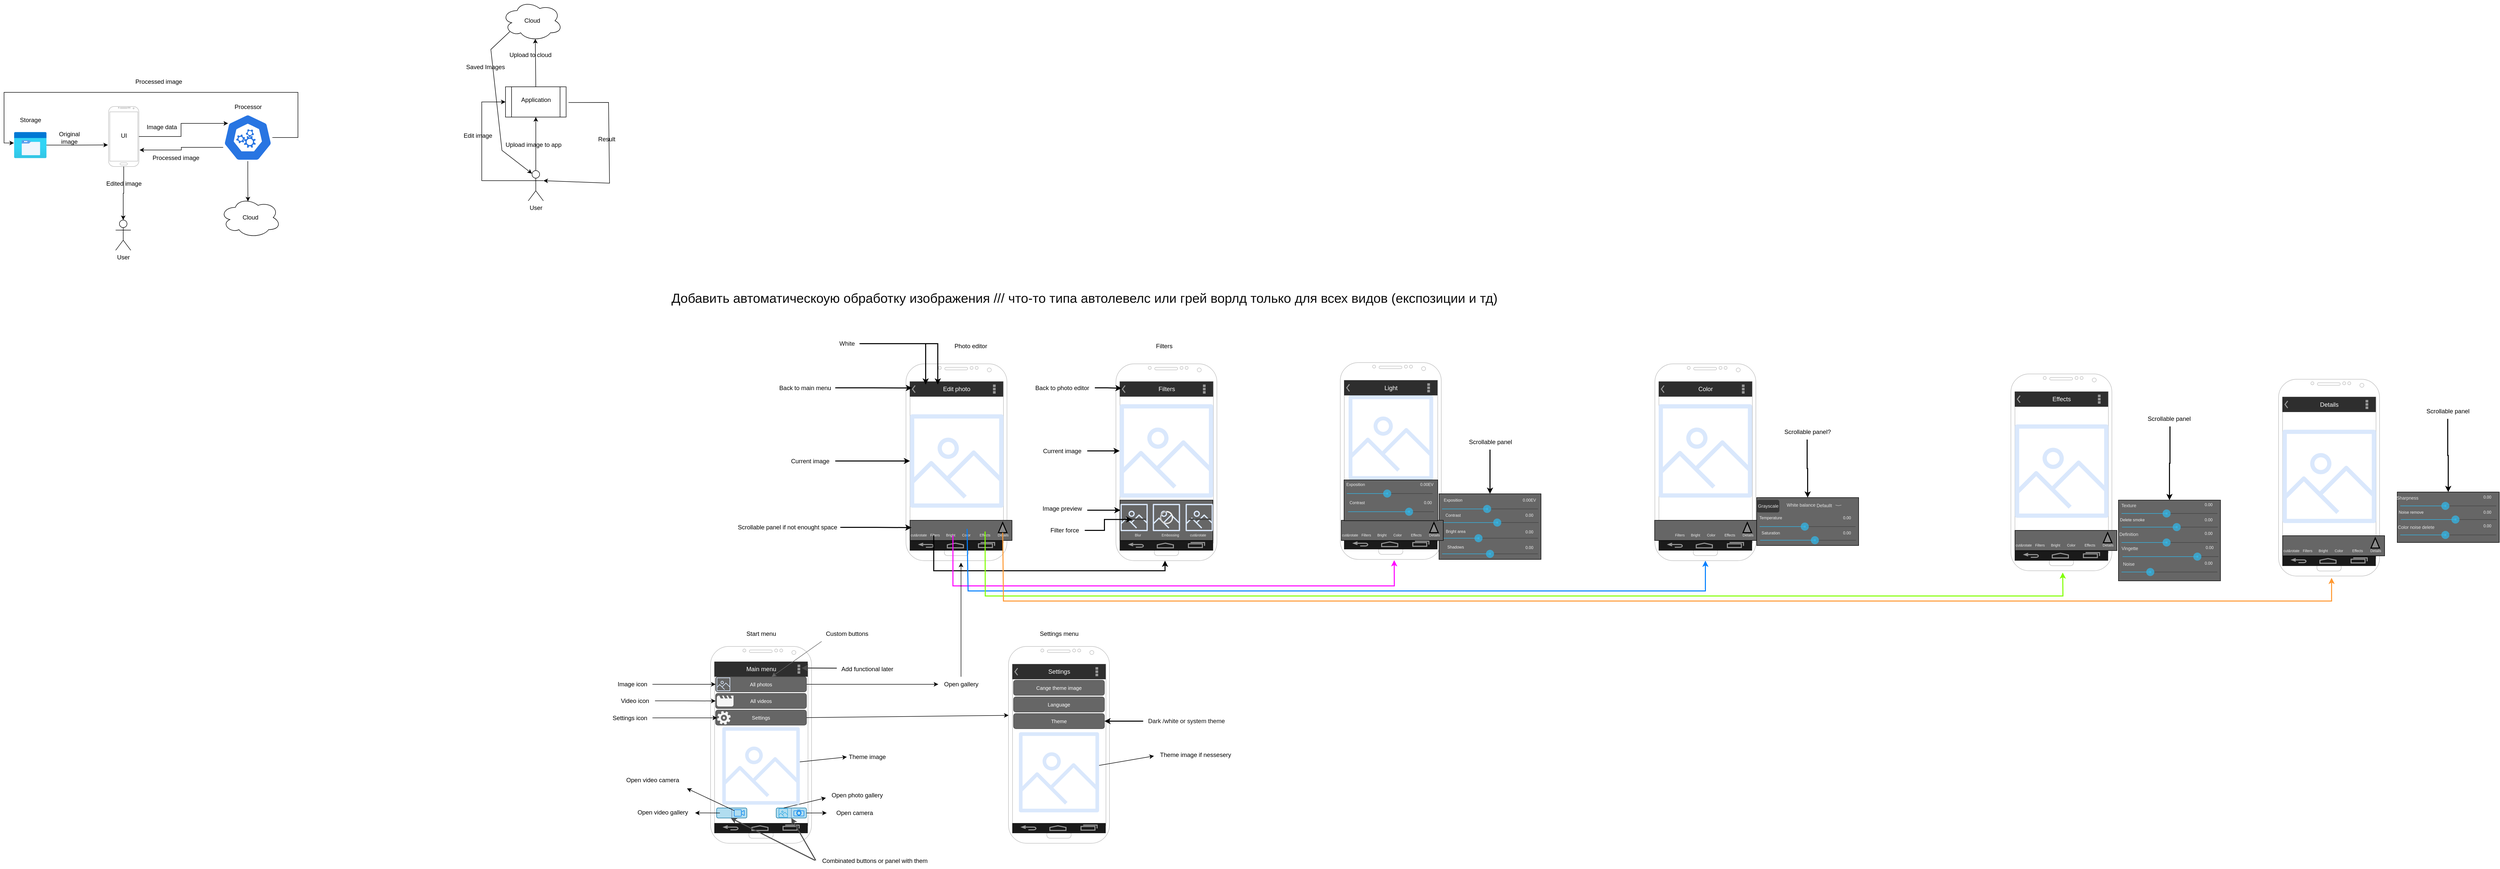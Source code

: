 <mxfile version="23.1.5" type="google">
  <diagram name="Page-1" id="9f46799a-70d6-7492-0946-bef42562c5a5">
    <mxGraphModel grid="0" page="0" gridSize="10" guides="1" tooltips="1" connect="1" arrows="1" fold="1" pageScale="1" pageWidth="1100" pageHeight="850" background="none" math="0" shadow="0">
      <root>
        <mxCell id="0" />
        <mxCell id="1" parent="0" />
        <mxCell id="8VL04uXA_0HEnDUgIY4c-7" value="" style="verticalLabelPosition=bottom;verticalAlign=top;html=1;shadow=0;dashed=0;strokeWidth=1;shape=mxgraph.android.phone2;strokeColor=#c0c0c0;" vertex="1" parent="1">
          <mxGeometry x="430" y="410" width="200" height="390" as="geometry" />
        </mxCell>
        <mxCell id="8VL04uXA_0HEnDUgIY4c-8" value="&lt;div&gt;Main menu&lt;/div&gt;" style="strokeWidth=1;html=1;shadow=0;dashed=0;shape=mxgraph.android.action_bar;fillColor=#2E2E2E;strokeColor=#c0c0c0;strokeWidth=2;fontColor=#FFFFFF;" vertex="1" parent="1">
          <mxGeometry x="437.5" y="440" width="185" height="30" as="geometry" />
        </mxCell>
        <mxCell id="8VL04uXA_0HEnDUgIY4c-9" value="&lt;div&gt;Start menu&lt;/div&gt;" style="text;html=1;align=center;verticalAlign=middle;resizable=0;points=[];autosize=1;strokeColor=none;fillColor=none;" vertex="1" parent="1">
          <mxGeometry x="490" y="370" width="80" height="30" as="geometry" />
        </mxCell>
        <mxCell id="8VL04uXA_0HEnDUgIY4c-10" value="" style="verticalLabelPosition=bottom;verticalAlign=top;html=1;shadow=0;dashed=0;strokeWidth=2;shape=mxgraph.android.navigation_bar_1;fillColor=#1A1A1A;strokeColor=#999999;sketch=0;" vertex="1" parent="1">
          <mxGeometry x="437.5" y="760" width="185" height="20" as="geometry" />
        </mxCell>
        <mxCell id="IkzDR8VRmQ7EOaLfdbh3-2" style="edgeStyle=orthogonalEdgeStyle;rounded=0;orthogonalLoop=1;jettySize=auto;html=1;" edge="1" parent="1" source="8VL04uXA_0HEnDUgIY4c-20" target="IkzDR8VRmQ7EOaLfdbh3-1">
          <mxGeometry relative="1" as="geometry" />
        </mxCell>
        <mxCell id="8VL04uXA_0HEnDUgIY4c-20" value="All photos" style="rounded=1;html=1;shadow=0;dashed=0;whiteSpace=wrap;fontSize=10;fillColor=#666666;align=center;strokeColor=#4D4D4D;fontColor=#ffffff;" vertex="1" parent="1">
          <mxGeometry x="440" y="470" width="180" height="30" as="geometry" />
        </mxCell>
        <mxCell id="8VL04uXA_0HEnDUgIY4c-24" style="edgeStyle=orthogonalEdgeStyle;rounded=0;orthogonalLoop=1;jettySize=auto;html=1;entryX=0;entryY=0.5;entryDx=0;entryDy=0;" edge="1" parent="1" source="8VL04uXA_0HEnDUgIY4c-23">
          <mxGeometry relative="1" as="geometry">
            <mxPoint x="440" y="485" as="targetPoint" />
          </mxGeometry>
        </mxCell>
        <mxCell id="8VL04uXA_0HEnDUgIY4c-23" value="Image icon" style="text;html=1;align=center;verticalAlign=middle;resizable=0;points=[];autosize=1;strokeColor=none;fillColor=none;" vertex="1" parent="1">
          <mxGeometry x="235" y="470" width="80" height="30" as="geometry" />
        </mxCell>
        <mxCell id="8VL04uXA_0HEnDUgIY4c-32" value="" style="whiteSpace=wrap;html=1;aspect=fixed;fillColor=#2E2E2E;strokeColor=none;" vertex="1" parent="1">
          <mxGeometry x="440" y="445" width="20" height="20" as="geometry" />
        </mxCell>
        <mxCell id="8VL04uXA_0HEnDUgIY4c-41" value="" style="rounded=1;whiteSpace=wrap;html=1;fillColor=#b1ddf0;strokeColor=#10739e;" vertex="1" parent="1">
          <mxGeometry x="560" y="730" width="60" height="20" as="geometry" />
        </mxCell>
        <mxCell id="8VL04uXA_0HEnDUgIY4c-42" value="" style="endArrow=none;html=1;rounded=0;exitX=0.5;exitY=0;exitDx=0;exitDy=0;entryX=0.5;entryY=1;entryDx=0;entryDy=0;strokeColor=#6c8ebf;fillColor=#dae8fc;" edge="1" parent="1" source="8VL04uXA_0HEnDUgIY4c-41" target="8VL04uXA_0HEnDUgIY4c-41">
          <mxGeometry width="50" height="50" relative="1" as="geometry">
            <mxPoint x="640" y="720" as="sourcePoint" />
            <mxPoint x="690" y="630" as="targetPoint" />
          </mxGeometry>
        </mxCell>
        <mxCell id="8VL04uXA_0HEnDUgIY4c-44" value="" style="sketch=0;outlineConnect=0;fillColor=#1ba1e2;strokeColor=#006EAF;dashed=0;verticalLabelPosition=bottom;verticalAlign=top;align=center;html=1;fontSize=12;fontStyle=0;aspect=fixed;pointerEvents=1;shape=mxgraph.aws4.container_registry_image;fontColor=#ffffff;" vertex="1" parent="1">
          <mxGeometry x="565" y="731" width="18" height="18" as="geometry" />
        </mxCell>
        <mxCell id="8VL04uXA_0HEnDUgIY4c-45" value="" style="sketch=0;outlineConnect=0;fillColor=#dae8fc;strokeColor=#6c8ebf;dashed=0;verticalLabelPosition=bottom;verticalAlign=top;align=center;html=1;fontSize=12;fontStyle=0;aspect=fixed;pointerEvents=1;shape=mxgraph.aws4.container_registry_image;" vertex="1" parent="1">
          <mxGeometry x="442" y="471.5" width="27" height="27" as="geometry" />
        </mxCell>
        <mxCell id="8VL04uXA_0HEnDUgIY4c-46" value="" style="html=1;verticalLabelPosition=bottom;align=center;labelBackgroundColor=#ffffff;verticalAlign=top;strokeWidth=1;strokeColor=#0080F0;shadow=0;dashed=0;shape=mxgraph.ios7.icons.camera;fillColor=none;" vertex="1" parent="1">
          <mxGeometry x="595" y="734" width="20" height="12" as="geometry" />
        </mxCell>
        <mxCell id="8VL04uXA_0HEnDUgIY4c-48" value="All videos" style="rounded=1;html=1;shadow=0;dashed=0;whiteSpace=wrap;fontSize=10;fillColor=#666666;align=center;strokeColor=#4D4D4D;fontColor=#ffffff;" vertex="1" parent="1">
          <mxGeometry x="440" y="503" width="180" height="30" as="geometry" />
        </mxCell>
        <mxCell id="8VL04uXA_0HEnDUgIY4c-56" value="" style="dashed=0;aspect=fixed;verticalLabelPosition=bottom;verticalAlign=top;align=center;shape=mxgraph.gmdl.video;strokeColor=#666666;fillColor=#f5f5f5;shadow=0;sketch=0;fontColor=#333333;" vertex="1" parent="1">
          <mxGeometry x="442" y="506.83" width="34" height="22.67" as="geometry" />
        </mxCell>
        <mxCell id="8VL04uXA_0HEnDUgIY4c-59" style="edgeStyle=orthogonalEdgeStyle;rounded=0;orthogonalLoop=1;jettySize=auto;html=1;entryX=0;entryY=0.5;entryDx=0;entryDy=0;strokeColor=#000000;" edge="1" parent="1" source="8VL04uXA_0HEnDUgIY4c-58" target="8VL04uXA_0HEnDUgIY4c-48">
          <mxGeometry relative="1" as="geometry" />
        </mxCell>
        <mxCell id="8VL04uXA_0HEnDUgIY4c-58" value="Video icon" style="text;html=1;align=center;verticalAlign=middle;resizable=0;points=[];autosize=1;strokeColor=none;fillColor=none;" vertex="1" parent="1">
          <mxGeometry x="240" y="502.75" width="80" height="30" as="geometry" />
        </mxCell>
        <mxCell id="8VL04uXA_0HEnDUgIY4c-64" value="&lt;div&gt;Custom buttons&lt;/div&gt;" style="text;html=1;align=center;verticalAlign=middle;resizable=0;points=[];autosize=1;strokeColor=none;fillColor=none;" vertex="1" parent="1">
          <mxGeometry x="645" y="370" width="110" height="30" as="geometry" />
        </mxCell>
        <mxCell id="8VL04uXA_0HEnDUgIY4c-66" value="" style="endArrow=classic;html=1;rounded=0;strokeColor=#666666;" edge="1" parent="1" target="8VL04uXA_0HEnDUgIY4c-20">
          <mxGeometry width="50" height="50" relative="1" as="geometry">
            <mxPoint x="650" y="400" as="sourcePoint" />
            <mxPoint x="750" y="310" as="targetPoint" />
          </mxGeometry>
        </mxCell>
        <mxCell id="8VL04uXA_0HEnDUgIY4c-67" value="" style="endArrow=classic;html=1;rounded=0;strokeColor=#000000;exitX=0.25;exitY=0;exitDx=0;exitDy=0;entryX=-0.013;entryY=0.667;entryDx=0;entryDy=0;entryPerimeter=0;" edge="1" parent="1" source="8VL04uXA_0HEnDUgIY4c-41" target="8VL04uXA_0HEnDUgIY4c-68">
          <mxGeometry width="50" height="50" relative="1" as="geometry">
            <mxPoint x="680" y="800" as="sourcePoint" />
            <mxPoint x="670" y="690" as="targetPoint" />
          </mxGeometry>
        </mxCell>
        <mxCell id="8VL04uXA_0HEnDUgIY4c-68" value="Open photo gallery" style="text;html=1;align=center;verticalAlign=middle;resizable=0;points=[];autosize=1;strokeColor=none;fillColor=none;" vertex="1" parent="1">
          <mxGeometry x="660" y="690" width="120" height="30" as="geometry" />
        </mxCell>
        <mxCell id="8VL04uXA_0HEnDUgIY4c-69" value="" style="endArrow=classic;html=1;rounded=0;strokeColor=#000000;exitX=1;exitY=0.5;exitDx=0;exitDy=0;" edge="1" parent="1" source="8VL04uXA_0HEnDUgIY4c-41">
          <mxGeometry width="50" height="50" relative="1" as="geometry">
            <mxPoint x="700" y="765" as="sourcePoint" />
            <mxPoint x="660" y="740" as="targetPoint" />
          </mxGeometry>
        </mxCell>
        <mxCell id="8VL04uXA_0HEnDUgIY4c-70" value="&lt;div&gt;Open camera &lt;br&gt;&lt;/div&gt;" style="text;html=1;align=center;verticalAlign=middle;resizable=0;points=[];autosize=1;strokeColor=none;fillColor=none;" vertex="1" parent="1">
          <mxGeometry x="665" y="725" width="100" height="30" as="geometry" />
        </mxCell>
        <mxCell id="8VL04uXA_0HEnDUgIY4c-71" value="" style="sketch=0;outlineConnect=0;fillColor=#dae8fc;strokeColor=#6c8ebf;dashed=0;verticalLabelPosition=bottom;verticalAlign=top;align=center;html=1;fontSize=12;fontStyle=0;aspect=fixed;pointerEvents=1;shape=mxgraph.aws4.container_registry_image;" vertex="1" parent="1">
          <mxGeometry x="453.25" y="570" width="153.5" height="153.5" as="geometry" />
        </mxCell>
        <mxCell id="8VL04uXA_0HEnDUgIY4c-72" value="" style="endArrow=classic;html=1;rounded=0;strokeColor=#000000;" edge="1" parent="1" source="8VL04uXA_0HEnDUgIY4c-71">
          <mxGeometry width="50" height="50" relative="1" as="geometry">
            <mxPoint x="660" y="630" as="sourcePoint" />
            <mxPoint x="700" y="629" as="targetPoint" />
          </mxGeometry>
        </mxCell>
        <mxCell id="8VL04uXA_0HEnDUgIY4c-73" value="Theme image" style="text;html=1;align=center;verticalAlign=middle;resizable=0;points=[];autosize=1;strokeColor=none;fillColor=none;" vertex="1" parent="1">
          <mxGeometry x="690" y="613.5" width="100" height="30" as="geometry" />
        </mxCell>
        <mxCell id="8VL04uXA_0HEnDUgIY4c-74" value="" style="rounded=1;whiteSpace=wrap;html=1;fillColor=#b1ddf0;strokeColor=#10739e;" vertex="1" parent="1">
          <mxGeometry x="442" y="730" width="60" height="20" as="geometry" />
        </mxCell>
        <mxCell id="8VL04uXA_0HEnDUgIY4c-75" value="" style="endArrow=none;html=1;rounded=0;exitX=0.5;exitY=0;exitDx=0;exitDy=0;entryX=0.5;entryY=1;entryDx=0;entryDy=0;strokeColor=#6c8ebf;fillColor=#dae8fc;" edge="1" parent="1" source="8VL04uXA_0HEnDUgIY4c-74" target="8VL04uXA_0HEnDUgIY4c-74">
          <mxGeometry width="50" height="50" relative="1" as="geometry">
            <mxPoint x="522" y="720" as="sourcePoint" />
            <mxPoint x="572" y="630" as="targetPoint" />
          </mxGeometry>
        </mxCell>
        <mxCell id="8VL04uXA_0HEnDUgIY4c-78" value="" style="html=1;verticalLabelPosition=bottom;align=center;labelBackgroundColor=#ffffff;verticalAlign=top;strokeWidth=1;strokeColor=#0080F0;shadow=0;dashed=0;shape=mxgraph.ios7.icons.video_conversation;fillColor=none;" vertex="1" parent="1">
          <mxGeometry x="477" y="733.5" width="20" height="13" as="geometry" />
        </mxCell>
        <mxCell id="8VL04uXA_0HEnDUgIY4c-81" value="" style="shape=image;html=1;verticalAlign=top;verticalLabelPosition=bottom;labelBackgroundColor=#ffffff;imageAspect=0;aspect=fixed;image=https://cdn3.iconfinder.com/data/icons/miscellaneous-80/60/video-128.png;strokeWidth=1;fillColor=none;imageBackground=#B1DDF0;imageBorder=none;" vertex="1" parent="1">
          <mxGeometry x="448.5" y="732" width="16" height="16" as="geometry" />
        </mxCell>
        <mxCell id="8VL04uXA_0HEnDUgIY4c-83" value="Open video gallery" style="text;html=1;align=center;verticalAlign=middle;resizable=0;points=[];autosize=1;strokeColor=none;fillColor=none;" vertex="1" parent="1">
          <mxGeometry x="275" y="723.5" width="120" height="30" as="geometry" />
        </mxCell>
        <mxCell id="8VL04uXA_0HEnDUgIY4c-84" value="" style="endArrow=classic;html=1;rounded=0;strokeColor=#000000;exitX=0;exitY=0.5;exitDx=0;exitDy=0;entryX=1.037;entryY=0.544;entryDx=0;entryDy=0;entryPerimeter=0;" edge="1" parent="1" source="8VL04uXA_0HEnDUgIY4c-81" target="8VL04uXA_0HEnDUgIY4c-83">
          <mxGeometry width="50" height="50" relative="1" as="geometry">
            <mxPoint x="340" y="663.5" as="sourcePoint" />
            <mxPoint x="390" y="613.5" as="targetPoint" />
          </mxGeometry>
        </mxCell>
        <mxCell id="8VL04uXA_0HEnDUgIY4c-85" value="Open video camera" style="text;html=1;align=center;verticalAlign=middle;resizable=0;points=[];autosize=1;strokeColor=none;fillColor=none;" vertex="1" parent="1">
          <mxGeometry x="250" y="660" width="130" height="30" as="geometry" />
        </mxCell>
        <mxCell id="8VL04uXA_0HEnDUgIY4c-86" value="" style="endArrow=classic;html=1;rounded=0;strokeColor=#000000;entryX=1.026;entryY=1.044;entryDx=0;entryDy=0;entryPerimeter=0;" edge="1" parent="1" source="8VL04uXA_0HEnDUgIY4c-78" target="8VL04uXA_0HEnDUgIY4c-85">
          <mxGeometry width="50" height="50" relative="1" as="geometry">
            <mxPoint x="210" y="594.25" as="sourcePoint" />
            <mxPoint x="360" y="700" as="targetPoint" />
          </mxGeometry>
        </mxCell>
        <mxCell id="8VL04uXA_0HEnDUgIY4c-87" value="Settings" style="rounded=1;html=1;shadow=0;dashed=0;whiteSpace=wrap;fontSize=10;fillColor=#666666;align=center;strokeColor=#4D4D4D;fontColor=#ffffff;" vertex="1" parent="1">
          <mxGeometry x="440" y="536" width="180" height="30" as="geometry" />
        </mxCell>
        <mxCell id="8VL04uXA_0HEnDUgIY4c-88" value="" style="sketch=0;pointerEvents=1;shadow=0;dashed=0;html=1;strokeColor=none;fillColor=#F5F5F5;labelPosition=center;verticalLabelPosition=bottom;verticalAlign=top;outlineConnect=0;align=center;shape=mxgraph.office.concepts.settings_office_365;aspect=fixed;" vertex="1" parent="1">
          <mxGeometry x="443" y="538" width="27" height="27" as="geometry" />
        </mxCell>
        <mxCell id="8VL04uXA_0HEnDUgIY4c-90" style="edgeStyle=orthogonalEdgeStyle;rounded=0;orthogonalLoop=1;jettySize=auto;html=1;strokeColor=#000000;" edge="1" parent="1" source="8VL04uXA_0HEnDUgIY4c-89" target="8VL04uXA_0HEnDUgIY4c-88">
          <mxGeometry relative="1" as="geometry" />
        </mxCell>
        <mxCell id="8VL04uXA_0HEnDUgIY4c-89" value="Settings icon" style="text;html=1;align=center;verticalAlign=middle;resizable=0;points=[];autosize=1;strokeColor=none;fillColor=none;" vertex="1" parent="1">
          <mxGeometry x="225" y="536.5" width="90" height="30" as="geometry" />
        </mxCell>
        <mxCell id="8VL04uXA_0HEnDUgIY4c-91" value="Add functional later" style="text;html=1;align=center;verticalAlign=middle;resizable=0;points=[];autosize=1;strokeColor=none;fillColor=none;" vertex="1" parent="1">
          <mxGeometry x="680" y="440" width="120" height="30" as="geometry" />
        </mxCell>
        <mxCell id="8VL04uXA_0HEnDUgIY4c-92" value="" style="endArrow=classic;html=1;rounded=0;strokeColor=#4D4D4D;entryX=0.934;entryY=0.425;entryDx=0;entryDy=0;entryPerimeter=0;strokeWidth=2;" edge="1" parent="1" target="8VL04uXA_0HEnDUgIY4c-8">
          <mxGeometry width="50" height="50" relative="1" as="geometry">
            <mxPoint x="680" y="453" as="sourcePoint" />
            <mxPoint x="850" y="493.16" as="targetPoint" />
          </mxGeometry>
        </mxCell>
        <mxCell id="8VL04uXA_0HEnDUgIY4c-93" value="&lt;div align=&quot;left&quot;&gt;Combinated buttons or panel with them&lt;br&gt;&lt;/div&gt;" style="text;html=1;align=center;verticalAlign=middle;resizable=0;points=[];autosize=1;strokeColor=none;fillColor=none;" vertex="1" parent="1">
          <mxGeometry x="640" y="820" width="230" height="30" as="geometry" />
        </mxCell>
        <mxCell id="8VL04uXA_0HEnDUgIY4c-94" value="" style="endArrow=classic;html=1;rounded=0;strokeColor=#4D4D4D;strokeWidth=2;exitX=-0.014;exitY=0.461;exitDx=0;exitDy=0;exitPerimeter=0;" edge="1" parent="1" source="8VL04uXA_0HEnDUgIY4c-93">
          <mxGeometry width="50" height="50" relative="1" as="geometry">
            <mxPoint x="556.75" y="900" as="sourcePoint" />
            <mxPoint x="470" y="750" as="targetPoint" />
          </mxGeometry>
        </mxCell>
        <mxCell id="8VL04uXA_0HEnDUgIY4c-95" value="" style="endArrow=classic;html=1;rounded=0;strokeColor=#4D4D4D;strokeWidth=2;entryX=0.5;entryY=1;entryDx=0;entryDy=0;exitX=-0.007;exitY=0.461;exitDx=0;exitDy=0;exitPerimeter=0;" edge="1" parent="1" source="8VL04uXA_0HEnDUgIY4c-93" target="8VL04uXA_0HEnDUgIY4c-41">
          <mxGeometry width="50" height="50" relative="1" as="geometry">
            <mxPoint x="860" y="803.5" as="sourcePoint" />
            <mxPoint x="910" y="753.5" as="targetPoint" />
          </mxGeometry>
        </mxCell>
        <mxCell id="2QknXqTuy9WLBzjYTbj1-1" value="" style="verticalLabelPosition=bottom;verticalAlign=top;html=1;shadow=0;dashed=0;strokeWidth=1;shape=mxgraph.android.phone2;strokeColor=#c0c0c0;" vertex="1" parent="1">
          <mxGeometry x="1020" y="410" width="200" height="390" as="geometry" />
        </mxCell>
        <mxCell id="2QknXqTuy9WLBzjYTbj1-2" value="Settings menu" style="text;html=1;align=center;verticalAlign=middle;resizable=0;points=[];autosize=1;strokeColor=none;fillColor=none;" vertex="1" parent="1">
          <mxGeometry x="1070" y="370" width="100" height="30" as="geometry" />
        </mxCell>
        <mxCell id="2QknXqTuy9WLBzjYTbj1-3" value="Settings" style="strokeWidth=1;html=1;shadow=0;dashed=0;shape=mxgraph.android.action_bar;fillColor=#2E2E2E;strokeColor=#c0c0c0;strokeWidth=2;fontColor=#FFFFFF;" vertex="1" parent="1">
          <mxGeometry x="1027.5" y="445" width="185" height="30" as="geometry" />
        </mxCell>
        <mxCell id="2QknXqTuy9WLBzjYTbj1-5" value="" style="verticalLabelPosition=bottom;verticalAlign=top;html=1;shadow=0;dashed=0;strokeWidth=2;shape=mxgraph.android.navigation_bar_1;fillColor=#1A1A1A;strokeColor=#999999;sketch=0;" vertex="1" parent="1">
          <mxGeometry x="1027.5" y="760" width="185" height="20" as="geometry" />
        </mxCell>
        <mxCell id="2QknXqTuy9WLBzjYTbj1-6" value="Cange theme image" style="rounded=1;html=1;shadow=0;dashed=0;whiteSpace=wrap;fontSize=10;fillColor=#666666;align=center;strokeColor=#4D4D4D;fontColor=#ffffff;" vertex="1" parent="1">
          <mxGeometry x="1030" y="476.83" width="180" height="30" as="geometry" />
        </mxCell>
        <mxCell id="2QknXqTuy9WLBzjYTbj1-7" value="" style="shape=image;html=1;verticalAlign=top;verticalLabelPosition=bottom;labelBackgroundColor=#ffffff;imageAspect=0;aspect=fixed;image=https://cdn1.iconfinder.com/data/icons/seo-and-web-development-6/32/development_picture_illustration_design_image-128.png" vertex="1" parent="1">
          <mxGeometry x="1032" y="476" width="32" height="32" as="geometry" />
        </mxCell>
        <mxCell id="2QknXqTuy9WLBzjYTbj1-8" value="Language" style="rounded=1;html=1;shadow=0;dashed=0;whiteSpace=wrap;fontSize=10;fillColor=#666666;align=center;strokeColor=#4D4D4D;fontColor=#ffffff;" vertex="1" parent="1">
          <mxGeometry x="1030" y="510" width="180" height="30" as="geometry" />
        </mxCell>
        <mxCell id="2QknXqTuy9WLBzjYTbj1-9" value="" style="shape=image;html=1;verticalAlign=top;verticalLabelPosition=bottom;labelBackgroundColor=#ffffff;imageAspect=0;aspect=fixed;image=https://cdn1.iconfinder.com/data/icons/ionicons-fill-vol-1/512/language-128.png;imageBackground=none;" vertex="1" parent="1">
          <mxGeometry x="1034" y="512" width="28" height="28" as="geometry" />
        </mxCell>
        <mxCell id="2QknXqTuy9WLBzjYTbj1-10" value="" style="sketch=0;outlineConnect=0;fillColor=#dae8fc;strokeColor=#6c8ebf;dashed=0;verticalLabelPosition=bottom;verticalAlign=top;align=center;html=1;fontSize=12;fontStyle=0;aspect=fixed;pointerEvents=1;shape=mxgraph.aws4.container_registry_image;" vertex="1" parent="1">
          <mxGeometry x="1040.63" y="580" width="158.75" height="158.75" as="geometry" />
        </mxCell>
        <mxCell id="2QknXqTuy9WLBzjYTbj1-11" value="" style="endArrow=classic;html=1;rounded=0;strokeColor=#000000;entryX=-0.009;entryY=0.583;entryDx=0;entryDy=0;entryPerimeter=0;" edge="1" parent="1" source="2QknXqTuy9WLBzjYTbj1-10" target="2QknXqTuy9WLBzjYTbj1-12">
          <mxGeometry width="50" height="50" relative="1" as="geometry">
            <mxPoint x="1256.75" y="626" as="sourcePoint" />
            <mxPoint x="1296.75" y="625" as="targetPoint" />
          </mxGeometry>
        </mxCell>
        <mxCell id="2QknXqTuy9WLBzjYTbj1-12" value="Theme image if nessesery" style="text;html=1;align=center;verticalAlign=middle;resizable=0;points=[];autosize=1;strokeColor=none;fillColor=none;" vertex="1" parent="1">
          <mxGeometry x="1309.5" y="609.5" width="160" height="30" as="geometry" />
        </mxCell>
        <mxCell id="2QknXqTuy9WLBzjYTbj1-13" value="Theme" style="rounded=1;html=1;shadow=0;dashed=0;whiteSpace=wrap;fontSize=10;fillColor=#666666;align=center;strokeColor=#4D4D4D;fontColor=#ffffff;" vertex="1" parent="1">
          <mxGeometry x="1030" y="543" width="180" height="30" as="geometry" />
        </mxCell>
        <mxCell id="2QknXqTuy9WLBzjYTbj1-14" value="" style="endArrow=classic;html=1;rounded=0;exitX=1;exitY=0.5;exitDx=0;exitDy=0;entryX=0.001;entryY=0.35;entryDx=0;entryDy=0;entryPerimeter=0;" edge="1" parent="1" source="8VL04uXA_0HEnDUgIY4c-87" target="2QknXqTuy9WLBzjYTbj1-1">
          <mxGeometry width="50" height="50" relative="1" as="geometry">
            <mxPoint x="830" y="576.83" as="sourcePoint" />
            <mxPoint x="850" y="476.83" as="targetPoint" />
          </mxGeometry>
        </mxCell>
        <mxCell id="2F2fF7BVRLBdureETCgY-3" value="" style="verticalLabelPosition=bottom;verticalAlign=top;html=1;shadow=0;dashed=0;strokeWidth=1;shape=mxgraph.android.phone2;strokeColor=#c0c0c0;" vertex="1" parent="1">
          <mxGeometry x="817" y="-150" width="200" height="390" as="geometry" />
        </mxCell>
        <mxCell id="2F2fF7BVRLBdureETCgY-4" value="Edit photo" style="strokeWidth=1;html=1;shadow=0;dashed=0;shape=mxgraph.android.action_bar;fillColor=#2E2E2E;strokeColor=#c0c0c0;strokeWidth=2;fontColor=#FFFFFF;" vertex="1" parent="1">
          <mxGeometry x="824.5" y="-115" width="185" height="30" as="geometry" />
        </mxCell>
        <mxCell id="2F2fF7BVRLBdureETCgY-5" value="" style="verticalLabelPosition=bottom;verticalAlign=top;html=1;shadow=0;dashed=0;strokeWidth=2;shape=mxgraph.android.navigation_bar_1;fillColor=#1A1A1A;strokeColor=#999999;sketch=0;" vertex="1" parent="1">
          <mxGeometry x="824.5" y="200" width="185" height="20" as="geometry" />
        </mxCell>
        <mxCell id="2F2fF7BVRLBdureETCgY-8" value="" style="shape=image;html=1;verticalAlign=top;verticalLabelPosition=bottom;labelBackgroundColor=#ffffff;imageAspect=0;aspect=fixed;image=https://cdn3.iconfinder.com/data/icons/arrows-set-12/512/leftarrowcurved-128.png;imageBackground=none;imageBorder=none;" vertex="1" parent="1">
          <mxGeometry x="847" y="-109" width="18" height="18" as="geometry" />
        </mxCell>
        <mxCell id="2F2fF7BVRLBdureETCgY-9" value="" style="shape=image;html=1;verticalAlign=top;verticalLabelPosition=bottom;labelBackgroundColor=#ffffff;imageAspect=0;aspect=fixed;image=https://cdn3.iconfinder.com/data/icons/arrows-set-12/512/leftarrowcurved-128.png;flipH=1;" vertex="1" parent="1">
          <mxGeometry x="871" y="-109" width="18" height="18" as="geometry" />
        </mxCell>
        <mxCell id="2F2fF7BVRLBdureETCgY-12" value="" style="sketch=0;outlineConnect=0;fillColor=#dae8fc;strokeColor=#6c8ebf;dashed=0;verticalLabelPosition=bottom;verticalAlign=top;align=center;html=1;fontSize=12;fontStyle=0;aspect=fixed;pointerEvents=1;shape=mxgraph.aws4.container_registry_image;" vertex="1" parent="1">
          <mxGeometry x="825" y="-50" width="185" height="185" as="geometry" />
        </mxCell>
        <mxCell id="2F2fF7BVRLBdureETCgY-14" value="" style="rounded=0;whiteSpace=wrap;html=1;fillColor=#666666;" vertex="1" parent="1">
          <mxGeometry x="825" y="160" width="202" height="40" as="geometry" />
        </mxCell>
        <mxCell id="2F2fF7BVRLBdureETCgY-19" value="" style="shape=image;html=1;verticalAlign=top;verticalLabelPosition=bottom;labelBackgroundColor=#ffffff;imageAspect=0;aspect=fixed;image=https://cdn1.iconfinder.com/data/icons/iconoir-vol-1/24/crop-rotate-br-128.png;fillColor=none;" vertex="1" parent="1">
          <mxGeometry x="828" y="159" width="31" height="31" as="geometry" />
        </mxCell>
        <mxCell id="2F2fF7BVRLBdureETCgY-20" value="&lt;div style=&quot;font-size: 7px;&quot;&gt;cut&amp;amp;rotate&lt;/div&gt;" style="text;html=1;align=center;verticalAlign=middle;resizable=0;points=[];autosize=1;strokeColor=none;fillColor=none;fontSize=7;fontColor=#F0F0F0;" vertex="1" parent="1">
          <mxGeometry x="812" y="180" width="60" height="20" as="geometry" />
        </mxCell>
        <mxCell id="2F2fF7BVRLBdureETCgY-22" value="" style="shape=image;html=1;verticalAlign=top;verticalLabelPosition=bottom;labelBackgroundColor=#ffffff;imageAspect=0;aspect=fixed;image=https://cdn4.iconfinder.com/data/icons/core-ui-outlined/32/outlined_adjustments-128.png;fontSize=6;fillColor=#8A8A8A;" vertex="1" parent="1">
          <mxGeometry x="861" y="162" width="26" height="26" as="geometry" />
        </mxCell>
        <mxCell id="2F2fF7BVRLBdureETCgY-23" value="Filters" style="text;html=1;align=center;verticalAlign=middle;resizable=0;points=[];autosize=1;strokeColor=none;fillColor=none;fontSize=7;fontColor=#F0F0F0;" vertex="1" parent="1">
          <mxGeometry x="854" y="180" width="40" height="20" as="geometry" />
        </mxCell>
        <mxCell id="2F2fF7BVRLBdureETCgY-24" value="" style="shape=image;html=1;verticalAlign=top;verticalLabelPosition=bottom;labelBackgroundColor=#ffffff;imageAspect=0;aspect=fixed;image=https://cdn0.iconfinder.com/data/icons/phosphor-regular-vol-4/256/sun-128.png;fontSize=6;fillColor=#8A8A8A;" vertex="1" parent="1">
          <mxGeometry x="892" y="162" width="26" height="26" as="geometry" />
        </mxCell>
        <mxCell id="2F2fF7BVRLBdureETCgY-25" value="Bright" style="text;html=1;align=center;verticalAlign=middle;resizable=0;points=[];autosize=1;strokeColor=none;fillColor=none;fontSize=7;fontColor=#F0F0F0;" vertex="1" parent="1">
          <mxGeometry x="885" y="180" width="40" height="20" as="geometry" />
        </mxCell>
        <mxCell id="2F2fF7BVRLBdureETCgY-26" value="" style="shape=image;html=1;verticalAlign=top;verticalLabelPosition=bottom;labelBackgroundColor=#ffffff;imageAspect=0;aspect=fixed;image=https://cdn1.iconfinder.com/data/icons/iconnice-vector-icon/30/Vector-icons_49-128.png;fontSize=6;fillColor=#8A8A8A;" vertex="1" parent="1">
          <mxGeometry x="925" y="164" width="23" height="23" as="geometry" />
        </mxCell>
        <mxCell id="2F2fF7BVRLBdureETCgY-27" value="Color" style="text;html=1;align=center;verticalAlign=middle;resizable=0;points=[];autosize=1;strokeColor=none;fillColor=none;fontSize=7;fontColor=#F0F0F0;" vertex="1" parent="1">
          <mxGeometry x="916" y="180" width="40" height="20" as="geometry" />
        </mxCell>
        <mxCell id="2F2fF7BVRLBdureETCgY-29" value="" style="shape=image;html=1;verticalAlign=top;verticalLabelPosition=bottom;labelBackgroundColor=#ffffff;imageAspect=0;aspect=fixed;image=https://cdn0.iconfinder.com/data/icons/phosphor-duotone-vol-5/256/vignette-duotone-128.png;fontSize=6;fillColor=#8A8A8A;" vertex="1" parent="1">
          <mxGeometry x="956" y="158" width="34" height="34" as="geometry" />
        </mxCell>
        <mxCell id="2F2fF7BVRLBdureETCgY-30" value="Effects" style="text;html=1;align=center;verticalAlign=middle;resizable=0;points=[];autosize=1;strokeColor=none;fillColor=none;fontSize=7;fontColor=#F0F0F0;" vertex="1" parent="1">
          <mxGeometry x="948" y="180" width="50" height="20" as="geometry" />
        </mxCell>
        <mxCell id="2F2fF7BVRLBdureETCgY-31" value="" style="triangle;whiteSpace=wrap;html=1;fontSize=6;fillColor=#8A8A8A;direction=north;strokeWidth=2;" vertex="1" parent="1">
          <mxGeometry x="1000" y="164.5" width="17" height="20" as="geometry" />
        </mxCell>
        <mxCell id="2F2fF7BVRLBdureETCgY-32" value="Details" style="text;html=1;align=center;verticalAlign=middle;resizable=0;points=[];autosize=1;strokeColor=none;fillColor=none;fontSize=7;fontColor=#F0F0F0;" vertex="1" parent="1">
          <mxGeometry x="984" y="180" width="50" height="20" as="geometry" />
        </mxCell>
        <mxCell id="2F2fF7BVRLBdureETCgY-35" style="edgeStyle=orthogonalEdgeStyle;rounded=0;orthogonalLoop=1;jettySize=auto;html=1;entryX=0.024;entryY=0.427;entryDx=0;entryDy=0;entryPerimeter=0;fontSize=12;strokeWidth=2;" edge="1" parent="1" source="2F2fF7BVRLBdureETCgY-33" target="2F2fF7BVRLBdureETCgY-4">
          <mxGeometry relative="1" as="geometry" />
        </mxCell>
        <mxCell id="2F2fF7BVRLBdureETCgY-33" value="Back to main menu" style="text;html=1;align=center;verticalAlign=middle;resizable=0;points=[];autosize=1;strokeColor=none;fillColor=none;fontSize=12;" vertex="1" parent="1">
          <mxGeometry x="557" y="-117.5" width="120" height="30" as="geometry" />
        </mxCell>
        <mxCell id="2F2fF7BVRLBdureETCgY-37" style="edgeStyle=orthogonalEdgeStyle;rounded=0;orthogonalLoop=1;jettySize=auto;html=1;fontSize=12;strokeWidth=2;" edge="1" parent="1" source="2F2fF7BVRLBdureETCgY-36" target="2F2fF7BVRLBdureETCgY-12">
          <mxGeometry relative="1" as="geometry" />
        </mxCell>
        <mxCell id="2F2fF7BVRLBdureETCgY-36" value="Current image" style="text;html=1;align=center;verticalAlign=middle;resizable=0;points=[];autosize=1;strokeColor=none;fillColor=none;fontSize=12;" vertex="1" parent="1">
          <mxGeometry x="577" y="27.5" width="100" height="30" as="geometry" />
        </mxCell>
        <mxCell id="2F2fF7BVRLBdureETCgY-39" style="edgeStyle=orthogonalEdgeStyle;rounded=0;orthogonalLoop=1;jettySize=auto;html=1;entryX=0;entryY=0.5;entryDx=0;entryDy=0;fontSize=12;strokeWidth=2;" edge="1" parent="1" source="2F2fF7BVRLBdureETCgY-38" target="2F2fF7BVRLBdureETCgY-19">
          <mxGeometry relative="1" as="geometry" />
        </mxCell>
        <mxCell id="2F2fF7BVRLBdureETCgY-38" value="Scrollable panel if not enought space" style="text;html=1;align=center;verticalAlign=middle;resizable=0;points=[];autosize=1;strokeColor=none;fillColor=none;fontSize=12;" vertex="1" parent="1">
          <mxGeometry x="477" y="159" width="210" height="30" as="geometry" />
        </mxCell>
        <mxCell id="2F2fF7BVRLBdureETCgY-46" value="" style="verticalLabelPosition=bottom;verticalAlign=top;html=1;shadow=0;dashed=0;strokeWidth=1;shape=mxgraph.android.phone2;strokeColor=#c0c0c0;" vertex="1" parent="1">
          <mxGeometry x="1232.75" y="-150" width="200" height="390" as="geometry" />
        </mxCell>
        <mxCell id="2F2fF7BVRLBdureETCgY-47" value="Filters" style="strokeWidth=1;html=1;shadow=0;dashed=0;shape=mxgraph.android.action_bar;fillColor=#2E2E2E;strokeColor=#c0c0c0;strokeWidth=2;fontColor=#FFFFFF;" vertex="1" parent="1">
          <mxGeometry x="1240.25" y="-115" width="185" height="30" as="geometry" />
        </mxCell>
        <mxCell id="2F2fF7BVRLBdureETCgY-48" value="" style="verticalLabelPosition=bottom;verticalAlign=top;html=1;shadow=0;dashed=0;strokeWidth=2;shape=mxgraph.android.navigation_bar_1;fillColor=#1A1A1A;strokeColor=#999999;sketch=0;" vertex="1" parent="1">
          <mxGeometry x="1240.25" y="200" width="185" height="20" as="geometry" />
        </mxCell>
        <mxCell id="2F2fF7BVRLBdureETCgY-49" value="" style="shape=image;html=1;verticalAlign=top;verticalLabelPosition=bottom;labelBackgroundColor=#ffffff;imageAspect=0;aspect=fixed;image=https://cdn3.iconfinder.com/data/icons/arrows-set-12/512/leftarrowcurved-128.png;fontColor=#E8E8E8;" vertex="1" parent="1">
          <mxGeometry x="1262.75" y="-109" width="18" height="18" as="geometry" />
        </mxCell>
        <mxCell id="2F2fF7BVRLBdureETCgY-50" value="" style="shape=image;html=1;verticalAlign=top;verticalLabelPosition=bottom;labelBackgroundColor=#ffffff;imageAspect=0;aspect=fixed;image=https://cdn3.iconfinder.com/data/icons/arrows-set-12/512/leftarrowcurved-128.png;flipH=1;fontColor=#E8E8E8;" vertex="1" parent="1">
          <mxGeometry x="1286.75" y="-109" width="18" height="18" as="geometry" />
        </mxCell>
        <mxCell id="2F2fF7BVRLBdureETCgY-51" value="" style="sketch=0;outlineConnect=0;fillColor=#dae8fc;strokeColor=#6c8ebf;dashed=0;verticalLabelPosition=bottom;verticalAlign=top;align=center;html=1;fontSize=12;fontStyle=0;aspect=fixed;pointerEvents=1;shape=mxgraph.aws4.container_registry_image;" vertex="1" parent="1">
          <mxGeometry x="1240.25" y="-70" width="185" height="185" as="geometry" />
        </mxCell>
        <mxCell id="2F2fF7BVRLBdureETCgY-52" value="" style="rounded=0;whiteSpace=wrap;html=1;fillColor=#666666;" vertex="1" parent="1">
          <mxGeometry x="1240.75" y="120" width="184" height="80" as="geometry" />
        </mxCell>
        <mxCell id="2F2fF7BVRLBdureETCgY-53" value="" style="sketch=0;outlineConnect=0;fillColor=#dae8fc;strokeColor=#6c8ebf;dashed=0;verticalLabelPosition=bottom;verticalAlign=top;align=center;html=1;fontSize=12;fontStyle=0;pointerEvents=1;shape=mxgraph.aws4.container_registry_image;" vertex="1" parent="1">
          <mxGeometry x="1241.75" y="122" width="54" height="65" as="geometry" />
        </mxCell>
        <mxCell id="2F2fF7BVRLBdureETCgY-54" value="Blur" style="text;html=1;align=center;verticalAlign=middle;resizable=0;points=[];autosize=1;strokeColor=none;fillColor=none;fontSize=7;fontColor=#F0F0F0;" vertex="1" parent="1">
          <mxGeometry x="1255.5" y="180" width="40" height="20" as="geometry" />
        </mxCell>
        <mxCell id="2F2fF7BVRLBdureETCgY-55" value="" style="sketch=0;outlineConnect=0;fillColor=#dae8fc;strokeColor=#6c8ebf;dashed=0;verticalLabelPosition=bottom;verticalAlign=top;align=center;html=1;fontSize=12;fontStyle=0;pointerEvents=1;shape=mxgraph.aws4.container_registry_image;" vertex="1" parent="1">
          <mxGeometry x="1305.75" y="122" width="54" height="65" as="geometry" />
        </mxCell>
        <mxCell id="2F2fF7BVRLBdureETCgY-56" value="Embossing" style="text;html=1;align=center;verticalAlign=middle;resizable=0;points=[];autosize=1;strokeColor=none;fillColor=none;fontSize=7;fontColor=#F0F0F0;" vertex="1" parent="1">
          <mxGeometry x="1309.5" y="180" width="60" height="20" as="geometry" />
        </mxCell>
        <mxCell id="2F2fF7BVRLBdureETCgY-57" value="" style="sketch=0;outlineConnect=0;fillColor=#dae8fc;strokeColor=#6c8ebf;dashed=0;verticalLabelPosition=bottom;verticalAlign=top;align=center;html=1;fontSize=12;fontStyle=0;pointerEvents=1;shape=mxgraph.aws4.container_registry_image;" vertex="1" parent="1">
          <mxGeometry x="1370.75" y="122" width="54" height="65" as="geometry" />
        </mxCell>
        <mxCell id="2F2fF7BVRLBdureETCgY-58" value="Sharpen" style="text;html=1;align=center;verticalAlign=middle;resizable=0;points=[];autosize=1;strokeColor=none;fillColor=none;fontSize=7;fontColor=#F0F0F0;" vertex="1" parent="1">
          <mxGeometry x="2307.75" y="173" width="50" height="20" as="geometry" />
        </mxCell>
        <mxCell id="2F2fF7BVRLBdureETCgY-59" value="" style="verticalLabelPosition=bottom;verticalAlign=top;html=1;shadow=0;dashed=0;strokeWidth=3;shape=mxgraph.android.progressScrubberDisabled;dx=0.25;fillColor=#33b5e5;fontSize=12;aspect=fixed;" vertex="1" parent="1">
          <mxGeometry x="1249" y="150" width="43" height="15.68" as="geometry" />
        </mxCell>
        <mxCell id="2F2fF7BVRLBdureETCgY-60" value="" style="verticalLabelPosition=bottom;verticalAlign=top;html=1;shadow=0;dashed=0;strokeWidth=3;shape=mxgraph.android.progressScrubberDisabled;dx=0.25;fillColor=#33b5e5;fontSize=12;aspect=fixed;" vertex="1" parent="1">
          <mxGeometry x="1378" y="150" width="43" height="15.68" as="geometry" />
        </mxCell>
        <mxCell id="2F2fF7BVRLBdureETCgY-62" value="Photo editor" style="text;html=1;align=center;verticalAlign=middle;resizable=0;points=[];autosize=1;strokeColor=none;fillColor=none;fontSize=12;" vertex="1" parent="1">
          <mxGeometry x="900" y="-200" width="90" height="30" as="geometry" />
        </mxCell>
        <mxCell id="2F2fF7BVRLBdureETCgY-63" value="Filters" style="text;html=1;align=center;verticalAlign=middle;resizable=0;points=[];autosize=1;strokeColor=none;fillColor=none;fontSize=12;" vertex="1" parent="1">
          <mxGeometry x="1298.25" y="-200" width="60" height="30" as="geometry" />
        </mxCell>
        <mxCell id="2F2fF7BVRLBdureETCgY-66" style="edgeStyle=orthogonalEdgeStyle;rounded=0;orthogonalLoop=1;jettySize=auto;html=1;entryX=0.02;entryY=0.447;entryDx=0;entryDy=0;entryPerimeter=0;fontSize=12;fontColor=#000000;strokeWidth=2;" edge="1" parent="1" source="2F2fF7BVRLBdureETCgY-65" target="2F2fF7BVRLBdureETCgY-47">
          <mxGeometry relative="1" as="geometry" />
        </mxCell>
        <mxCell id="2F2fF7BVRLBdureETCgY-65" value="Back to photo editor" style="text;html=1;align=center;verticalAlign=middle;resizable=0;points=[];autosize=1;strokeColor=none;fillColor=none;fontSize=12;fontColor=#000000;" vertex="1" parent="1">
          <mxGeometry x="1061" y="-117.5" width="130" height="30" as="geometry" />
        </mxCell>
        <mxCell id="2F2fF7BVRLBdureETCgY-68" style="edgeStyle=orthogonalEdgeStyle;rounded=0;orthogonalLoop=1;jettySize=auto;html=1;fontSize=12;fontColor=#000000;strokeWidth=2;" edge="1" parent="1" source="2F2fF7BVRLBdureETCgY-67" target="2F2fF7BVRLBdureETCgY-51">
          <mxGeometry relative="1" as="geometry" />
        </mxCell>
        <mxCell id="2F2fF7BVRLBdureETCgY-67" value="Current image" style="text;html=1;align=center;verticalAlign=middle;resizable=0;points=[];autosize=1;strokeColor=none;fillColor=none;fontSize=12;fontColor=#000000;" vertex="1" parent="1">
          <mxGeometry x="1076" y="7.5" width="100" height="30" as="geometry" />
        </mxCell>
        <mxCell id="2F2fF7BVRLBdureETCgY-70" style="edgeStyle=orthogonalEdgeStyle;rounded=0;orthogonalLoop=1;jettySize=auto;html=1;fontSize=12;fontColor=#000000;strokeWidth=2;" edge="1" parent="1" source="2F2fF7BVRLBdureETCgY-69" target="2F2fF7BVRLBdureETCgY-53">
          <mxGeometry relative="1" as="geometry">
            <Array as="points">
              <mxPoint x="1197" y="140" />
              <mxPoint x="1197" y="140" />
            </Array>
          </mxGeometry>
        </mxCell>
        <mxCell id="2F2fF7BVRLBdureETCgY-69" value="&lt;div&gt;Image preview&lt;/div&gt;" style="text;html=1;align=center;verticalAlign=middle;resizable=0;points=[];autosize=1;strokeColor=none;fillColor=none;fontSize=12;fontColor=#000000;" vertex="1" parent="1">
          <mxGeometry x="1076" y="122" width="100" height="30" as="geometry" />
        </mxCell>
        <mxCell id="2F2fF7BVRLBdureETCgY-72" value="" style="edgeStyle=orthogonalEdgeStyle;rounded=0;orthogonalLoop=1;jettySize=auto;html=1;fontSize=12;fontColor=#000000;strokeWidth=2;entryX=0.373;entryY=0.534;entryDx=0;entryDy=0;entryPerimeter=0;" edge="1" parent="1" source="2F2fF7BVRLBdureETCgY-71" target="2F2fF7BVRLBdureETCgY-59">
          <mxGeometry relative="1" as="geometry">
            <mxPoint x="1257" y="270" as="targetPoint" />
          </mxGeometry>
        </mxCell>
        <mxCell id="2F2fF7BVRLBdureETCgY-71" value="Filter force" style="text;html=1;align=center;verticalAlign=middle;resizable=0;points=[];autosize=1;strokeColor=none;fillColor=none;fontSize=12;fontColor=#000000;" vertex="1" parent="1">
          <mxGeometry x="1091" y="165" width="80" height="30" as="geometry" />
        </mxCell>
        <mxCell id="2F2fF7BVRLBdureETCgY-74" value="" style="endArrow=classic;html=1;rounded=0;fontSize=12;fontColor=#000000;strokeWidth=2;entryX=0.486;entryY=1;entryDx=0;entryDy=0;entryPerimeter=0;" edge="1" parent="1" target="2F2fF7BVRLBdureETCgY-46">
          <mxGeometry width="50" height="50" relative="1" as="geometry">
            <mxPoint x="872.0" y="190" as="sourcePoint" />
            <mxPoint x="1335" y="260" as="targetPoint" />
            <Array as="points">
              <mxPoint x="872" y="260" />
              <mxPoint x="1330" y="260" />
            </Array>
          </mxGeometry>
        </mxCell>
        <mxCell id="2F2fF7BVRLBdureETCgY-76" value="" style="verticalLabelPosition=bottom;verticalAlign=top;html=1;shadow=0;dashed=0;strokeWidth=1;shape=mxgraph.android.phone2;strokeColor=#c0c0c0;" vertex="1" parent="1">
          <mxGeometry x="1677" y="-152.5" width="200" height="390" as="geometry" />
        </mxCell>
        <mxCell id="2F2fF7BVRLBdureETCgY-77" value="Light" style="strokeWidth=1;html=1;shadow=0;dashed=0;shape=mxgraph.android.action_bar;fillColor=#2E2E2E;strokeColor=#c0c0c0;strokeWidth=2;fontColor=#FFFFFF;" vertex="1" parent="1">
          <mxGeometry x="1684.5" y="-117.5" width="185" height="30" as="geometry" />
        </mxCell>
        <mxCell id="2F2fF7BVRLBdureETCgY-78" value="" style="verticalLabelPosition=bottom;verticalAlign=top;html=1;shadow=0;dashed=0;strokeWidth=2;shape=mxgraph.android.navigation_bar_1;fillColor=#1A1A1A;strokeColor=#999999;sketch=0;" vertex="1" parent="1">
          <mxGeometry x="1684.5" y="197.5" width="185" height="20" as="geometry" />
        </mxCell>
        <mxCell id="2F2fF7BVRLBdureETCgY-79" value="" style="shape=image;html=1;verticalAlign=top;verticalLabelPosition=bottom;labelBackgroundColor=#ffffff;imageAspect=0;aspect=fixed;image=https://cdn3.iconfinder.com/data/icons/arrows-set-12/512/leftarrowcurved-128.png;fontColor=#E8E8E8;" vertex="1" parent="1">
          <mxGeometry x="1707" y="-111.5" width="18" height="18" as="geometry" />
        </mxCell>
        <mxCell id="2F2fF7BVRLBdureETCgY-80" value="" style="shape=image;html=1;verticalAlign=top;verticalLabelPosition=bottom;labelBackgroundColor=#ffffff;imageAspect=0;aspect=fixed;image=https://cdn3.iconfinder.com/data/icons/arrows-set-12/512/leftarrowcurved-128.png;flipH=1;fontColor=#E8E8E8;" vertex="1" parent="1">
          <mxGeometry x="1731" y="-111.5" width="18" height="18" as="geometry" />
        </mxCell>
        <mxCell id="2F2fF7BVRLBdureETCgY-81" value="" style="sketch=0;outlineConnect=0;fillColor=#dae8fc;strokeColor=#6c8ebf;dashed=0;verticalLabelPosition=bottom;verticalAlign=top;align=center;html=1;fontSize=12;fontStyle=0;aspect=fixed;pointerEvents=1;shape=mxgraph.aws4.container_registry_image;" vertex="1" parent="1">
          <mxGeometry x="1693.5" y="-87.5" width="167.5" height="167.5" as="geometry" />
        </mxCell>
        <mxCell id="2F2fF7BVRLBdureETCgY-82" value="" style="endArrow=classic;html=1;rounded=0;fontSize=12;fontColor=#000000;strokeWidth=2;exitX=0.625;exitY=0.5;exitDx=0;exitDy=0;exitPerimeter=0;entryX=0.534;entryY=1.004;entryDx=0;entryDy=0;entryPerimeter=0;strokeColor=#FF00FF;" edge="1" parent="1" source="2F2fF7BVRLBdureETCgY-25" target="2F2fF7BVRLBdureETCgY-76">
          <mxGeometry width="50" height="50" relative="1" as="geometry">
            <mxPoint x="1670" y="280" as="sourcePoint" />
            <mxPoint x="1670" y="350" as="targetPoint" />
            <Array as="points">
              <mxPoint x="910" y="290" />
              <mxPoint x="1784" y="290" />
            </Array>
          </mxGeometry>
        </mxCell>
        <mxCell id="2F2fF7BVRLBdureETCgY-83" value="" style="rounded=0;whiteSpace=wrap;html=1;fillColor=#666666;" vertex="1" parent="1">
          <mxGeometry x="1872.5" y="107.5" width="202" height="130" as="geometry" />
        </mxCell>
        <mxCell id="2F2fF7BVRLBdureETCgY-85" value="0.00EV" style="text;html=1;align=center;verticalAlign=middle;resizable=0;points=[];autosize=1;strokeColor=none;fillColor=none;fontSize=8;fontColor=#F0F0F0;" vertex="1" parent="1">
          <mxGeometry x="2025.5" y="109.5" width="50" height="20" as="geometry" />
        </mxCell>
        <mxCell id="2F2fF7BVRLBdureETCgY-86" value="Exposition" style="text;html=1;align=center;verticalAlign=middle;resizable=0;points=[];autosize=1;strokeColor=none;fillColor=none;fontSize=8;fontColor=#F0F0F0;" vertex="1" parent="1">
          <mxGeometry x="1869.5" y="109.5" width="60" height="20" as="geometry" />
        </mxCell>
        <mxCell id="2F2fF7BVRLBdureETCgY-87" value="" style="verticalLabelPosition=bottom;verticalAlign=top;html=1;shadow=0;dashed=0;strokeWidth=1;shape=mxgraph.android.progressScrubberFocused;dx=0.57;fillColor=#33b5e5;fontSize=12;fontColor=#000000;" vertex="1" parent="1">
          <mxGeometry x="1879.5" y="156.5" width="190" height="16" as="geometry" />
        </mxCell>
        <mxCell id="2F2fF7BVRLBdureETCgY-88" value="0.00" style="text;html=1;align=center;verticalAlign=middle;resizable=0;points=[];autosize=1;strokeColor=none;fillColor=none;fontSize=8;fontColor=#F0F0F0;" vertex="1" parent="1">
          <mxGeometry x="2030.5" y="139.5" width="40" height="20" as="geometry" />
        </mxCell>
        <mxCell id="2F2fF7BVRLBdureETCgY-89" value="Contrast" style="text;html=1;align=center;verticalAlign=middle;resizable=0;points=[];autosize=1;strokeColor=none;fillColor=none;fontSize=8;fontColor=#F0F0F0;" vertex="1" parent="1">
          <mxGeometry x="1874.5" y="139.5" width="50" height="20" as="geometry" />
        </mxCell>
        <mxCell id="2F2fF7BVRLBdureETCgY-90" value="" style="verticalLabelPosition=bottom;verticalAlign=top;html=1;shadow=0;dashed=0;strokeWidth=1;shape=mxgraph.android.progressScrubberFocused;dx=0.47;fillColor=#33b5e5;fontSize=12;fontColor=#000000;" vertex="1" parent="1">
          <mxGeometry x="1878.5" y="129.5" width="190" height="16" as="geometry" />
        </mxCell>
        <mxCell id="2F2fF7BVRLBdureETCgY-91" value="" style="verticalLabelPosition=bottom;verticalAlign=top;html=1;shadow=0;dashed=0;strokeWidth=1;shape=mxgraph.android.indeterminateSpinner;fontSize=8;fontColor=#F0F0F0;fillColor=#8A8A8A;aspect=fixed;" vertex="1" parent="1">
          <mxGeometry x="1320" y="141.5" width="26" height="26" as="geometry" />
        </mxCell>
        <mxCell id="2F2fF7BVRLBdureETCgY-92" value="Bright area" style="text;html=1;align=center;verticalAlign=middle;resizable=0;points=[];autosize=1;strokeColor=none;fillColor=none;fontSize=8;fontColor=#F0F0F0;" vertex="1" parent="1">
          <mxGeometry x="1870" y="171.5" width="70" height="20" as="geometry" />
        </mxCell>
        <mxCell id="2F2fF7BVRLBdureETCgY-93" value="" style="verticalLabelPosition=bottom;verticalAlign=top;html=1;shadow=0;dashed=0;strokeWidth=1;shape=mxgraph.android.progressScrubberFocused;dx=0.38;fillColor=#33b5e5;fontSize=12;fontColor=#000000;" vertex="1" parent="1">
          <mxGeometry x="1878.5" y="187.5" width="190" height="16" as="geometry" />
        </mxCell>
        <mxCell id="2F2fF7BVRLBdureETCgY-94" value="0.00" style="text;html=1;align=center;verticalAlign=middle;resizable=0;points=[];autosize=1;strokeColor=none;fillColor=none;fontSize=8;fontColor=#F0F0F0;" vertex="1" parent="1">
          <mxGeometry x="2030.5" y="172.5" width="40" height="20" as="geometry" />
        </mxCell>
        <mxCell id="2F2fF7BVRLBdureETCgY-95" value="Shadows" style="text;html=1;align=center;verticalAlign=middle;resizable=0;points=[];autosize=1;strokeColor=none;fillColor=none;fontSize=8;fontColor=#F0F0F0;" vertex="1" parent="1">
          <mxGeometry x="1875" y="202.5" width="60" height="20" as="geometry" />
        </mxCell>
        <mxCell id="2F2fF7BVRLBdureETCgY-96" value="" style="verticalLabelPosition=bottom;verticalAlign=top;html=1;shadow=0;dashed=0;strokeWidth=1;shape=mxgraph.android.progressScrubberFocused;dx=0.5;fillColor=#33b5e5;fontSize=12;fontColor=#000000;" vertex="1" parent="1">
          <mxGeometry x="1878.5" y="218.5" width="190" height="16" as="geometry" />
        </mxCell>
        <mxCell id="2F2fF7BVRLBdureETCgY-97" value="0.00" style="text;html=1;align=center;verticalAlign=middle;resizable=0;points=[];autosize=1;strokeColor=none;fillColor=none;fontSize=8;fontColor=#F0F0F0;" vertex="1" parent="1">
          <mxGeometry x="2030.5" y="203.5" width="40" height="20" as="geometry" />
        </mxCell>
        <mxCell id="2F2fF7BVRLBdureETCgY-99" style="edgeStyle=orthogonalEdgeStyle;rounded=0;orthogonalLoop=1;jettySize=auto;html=1;entryX=0.5;entryY=0;entryDx=0;entryDy=0;fontSize=12;fontColor=#000000;strokeWidth=2;" edge="1" parent="1" source="2F2fF7BVRLBdureETCgY-98" target="2F2fF7BVRLBdureETCgY-83">
          <mxGeometry relative="1" as="geometry" />
        </mxCell>
        <mxCell id="2F2fF7BVRLBdureETCgY-98" value="Scrollable panel" style="text;html=1;align=center;verticalAlign=middle;resizable=0;points=[];autosize=1;strokeColor=none;fillColor=none;fontSize=12;fontColor=#000000;" vertex="1" parent="1">
          <mxGeometry x="1918.5" y="-10" width="110" height="30" as="geometry" />
        </mxCell>
        <mxCell id="2F2fF7BVRLBdureETCgY-102" value="" style="verticalLabelPosition=bottom;verticalAlign=top;html=1;shadow=0;dashed=0;strokeWidth=1;shape=mxgraph.android.phone2;strokeColor=#c0c0c0;" vertex="1" parent="1">
          <mxGeometry x="2300" y="-150" width="200" height="390" as="geometry" />
        </mxCell>
        <mxCell id="2F2fF7BVRLBdureETCgY-103" value="Color" style="strokeWidth=1;html=1;shadow=0;dashed=0;shape=mxgraph.android.action_bar;fillColor=#2E2E2E;strokeColor=#c0c0c0;strokeWidth=2;fontColor=#FFFFFF;" vertex="1" parent="1">
          <mxGeometry x="2307.5" y="-115" width="185" height="30" as="geometry" />
        </mxCell>
        <mxCell id="2F2fF7BVRLBdureETCgY-104" value="" style="verticalLabelPosition=bottom;verticalAlign=top;html=1;shadow=0;dashed=0;strokeWidth=2;shape=mxgraph.android.navigation_bar_1;fillColor=#1A1A1A;strokeColor=#999999;sketch=0;" vertex="1" parent="1">
          <mxGeometry x="2307.5" y="200" width="185" height="20" as="geometry" />
        </mxCell>
        <mxCell id="2F2fF7BVRLBdureETCgY-105" value="" style="shape=image;html=1;verticalAlign=top;verticalLabelPosition=bottom;labelBackgroundColor=#ffffff;imageAspect=0;aspect=fixed;image=https://cdn3.iconfinder.com/data/icons/arrows-set-12/512/leftarrowcurved-128.png;fontColor=#E8E8E8;" vertex="1" parent="1">
          <mxGeometry x="2330" y="-109" width="18" height="18" as="geometry" />
        </mxCell>
        <mxCell id="2F2fF7BVRLBdureETCgY-106" value="" style="shape=image;html=1;verticalAlign=top;verticalLabelPosition=bottom;labelBackgroundColor=#ffffff;imageAspect=0;aspect=fixed;image=https://cdn3.iconfinder.com/data/icons/arrows-set-12/512/leftarrowcurved-128.png;flipH=1;fontColor=#E8E8E8;" vertex="1" parent="1">
          <mxGeometry x="2354" y="-109" width="18" height="18" as="geometry" />
        </mxCell>
        <mxCell id="2F2fF7BVRLBdureETCgY-107" value="" style="sketch=0;outlineConnect=0;fillColor=#dae8fc;strokeColor=#6c8ebf;dashed=0;verticalLabelPosition=bottom;verticalAlign=top;align=center;html=1;fontSize=12;fontStyle=0;aspect=fixed;pointerEvents=1;shape=mxgraph.aws4.container_registry_image;" vertex="1" parent="1">
          <mxGeometry x="2307.5" y="-70" width="185" height="185" as="geometry" />
        </mxCell>
        <mxCell id="2F2fF7BVRLBdureETCgY-108" value="" style="rounded=0;whiteSpace=wrap;html=1;fillColor=#666666;" vertex="1" parent="1">
          <mxGeometry x="2501.5" y="115" width="202" height="95" as="geometry" />
        </mxCell>
        <mxCell id="2F2fF7BVRLBdureETCgY-109" value="0.00" style="text;html=1;align=center;verticalAlign=middle;resizable=0;points=[];autosize=1;strokeColor=none;fillColor=none;fontSize=8;fontColor=#F0F0F0;" vertex="1" parent="1">
          <mxGeometry x="2659.5" y="144.5" width="40" height="20" as="geometry" />
        </mxCell>
        <mxCell id="2F2fF7BVRLBdureETCgY-110" value="Temperature" style="text;html=1;align=center;verticalAlign=middle;resizable=0;points=[];autosize=1;strokeColor=none;fillColor=none;fontSize=8;fontColor=#F0F0F0;" vertex="1" parent="1">
          <mxGeometry x="2493.5" y="144.5" width="70" height="20" as="geometry" />
        </mxCell>
        <mxCell id="2F2fF7BVRLBdureETCgY-111" value="" style="verticalLabelPosition=bottom;verticalAlign=top;html=1;shadow=0;dashed=0;strokeWidth=1;shape=mxgraph.android.progressScrubberFocused;dx=0.57;fillColor=#33b5e5;fontSize=12;fontColor=#000000;" vertex="1" parent="1">
          <mxGeometry x="2508.5" y="191.5" width="190" height="16" as="geometry" />
        </mxCell>
        <mxCell id="2F2fF7BVRLBdureETCgY-112" value="0.00" style="text;html=1;align=center;verticalAlign=middle;resizable=0;points=[];autosize=1;strokeColor=none;fillColor=none;fontSize=8;fontColor=#F0F0F0;" vertex="1" parent="1">
          <mxGeometry x="2659.5" y="174.5" width="40" height="20" as="geometry" />
        </mxCell>
        <mxCell id="2F2fF7BVRLBdureETCgY-113" value="Saturation" style="text;html=1;align=center;verticalAlign=middle;resizable=0;points=[];autosize=1;strokeColor=none;fillColor=none;fontSize=8;fontColor=#F0F0F0;" vertex="1" parent="1">
          <mxGeometry x="2498.5" y="174.5" width="60" height="20" as="geometry" />
        </mxCell>
        <mxCell id="2F2fF7BVRLBdureETCgY-114" value="" style="verticalLabelPosition=bottom;verticalAlign=top;html=1;shadow=0;dashed=0;strokeWidth=1;shape=mxgraph.android.progressScrubberFocused;dx=0.47;fillColor=#33b5e5;fontSize=12;fontColor=#000000;" vertex="1" parent="1">
          <mxGeometry x="2507.5" y="164.5" width="190" height="16" as="geometry" />
        </mxCell>
        <mxCell id="2F2fF7BVRLBdureETCgY-121" style="edgeStyle=orthogonalEdgeStyle;rounded=0;orthogonalLoop=1;jettySize=auto;html=1;entryX=0.5;entryY=0;entryDx=0;entryDy=0;fontSize=12;fontColor=#000000;strokeWidth=2;" edge="1" parent="1" source="2F2fF7BVRLBdureETCgY-122" target="2F2fF7BVRLBdureETCgY-108">
          <mxGeometry relative="1" as="geometry" />
        </mxCell>
        <mxCell id="2F2fF7BVRLBdureETCgY-122" value="Scrollable panel?" style="text;html=1;align=center;verticalAlign=middle;resizable=0;points=[];autosize=1;strokeColor=none;fillColor=none;fontSize=12;fontColor=#000000;" vertex="1" parent="1">
          <mxGeometry x="2546.5" y="-30" width="110" height="30" as="geometry" />
        </mxCell>
        <mxCell id="2F2fF7BVRLBdureETCgY-123" value="" style="endArrow=classic;html=1;rounded=0;fontSize=12;fontColor=#000000;strokeWidth=2;entryX=0.5;entryY=1;entryDx=0;entryDy=0;entryPerimeter=0;exitX=0.55;exitY=-0.15;exitDx=0;exitDy=0;exitPerimeter=0;strokeColor=#007FFF;" edge="1" parent="1" source="2F2fF7BVRLBdureETCgY-27" target="2F2fF7BVRLBdureETCgY-102">
          <mxGeometry width="50" height="50" relative="1" as="geometry">
            <mxPoint x="920" y="200" as="sourcePoint" />
            <mxPoint x="2110" y="249" as="targetPoint" />
            <Array as="points">
              <mxPoint x="940" y="300" />
              <mxPoint x="2400" y="300" />
            </Array>
          </mxGeometry>
        </mxCell>
        <mxCell id="2F2fF7BVRLBdureETCgY-124" value="Grayscale" style="rounded=1;whiteSpace=wrap;html=1;fontSize=9;fontColor=#E3E3E3;strokeWidth=1;fillColor=#383838;verticalAlign=top;strokeColor=none;" vertex="1" parent="1">
          <mxGeometry x="2501.5" y="119.5" width="45" height="25" as="geometry" />
        </mxCell>
        <mxCell id="2F2fF7BVRLBdureETCgY-126" value="Defaullt" style="text;html=1;align=center;verticalAlign=middle;resizable=0;points=[];autosize=1;strokeColor=none;fillColor=none;fontSize=9;fontColor=#E3E3E3;" vertex="1" parent="1">
          <mxGeometry x="2609.5" y="120.5" width="50" height="20" as="geometry" />
        </mxCell>
        <mxCell id="2F2fF7BVRLBdureETCgY-128" value="" style="html=1;verticalLabelPosition=bottom;labelBackgroundColor=#ffffff;verticalAlign=top;shadow=0;dashed=0;strokeWidth=2;shape=mxgraph.ios7.misc.expand;fillColor=#c0c0c0;fontSize=9;fontColor=#E3E3E3;direction=west;" vertex="1" parent="1">
          <mxGeometry x="2657.5" y="129.5" width="11.96" height="2" as="geometry" />
        </mxCell>
        <mxCell id="2F2fF7BVRLBdureETCgY-129" value="White balance" style="text;html=1;align=center;verticalAlign=middle;resizable=0;points=[];autosize=1;strokeColor=none;fillColor=none;fontSize=9;fontColor=#E3E3E3;" vertex="1" parent="1">
          <mxGeometry x="2549" y="119.5" width="80" height="20" as="geometry" />
        </mxCell>
        <mxCell id="2F2fF7BVRLBdureETCgY-130" value="" style="rounded=0;whiteSpace=wrap;html=1;fillColor=#666666;" vertex="1" parent="1">
          <mxGeometry x="1679" y="160" width="202" height="40" as="geometry" />
        </mxCell>
        <mxCell id="2F2fF7BVRLBdureETCgY-131" value="" style="shape=image;html=1;verticalAlign=top;verticalLabelPosition=bottom;labelBackgroundColor=#ffffff;imageAspect=0;aspect=fixed;image=https://cdn1.iconfinder.com/data/icons/iconoir-vol-1/24/crop-rotate-br-128.png;fillColor=none;" vertex="1" parent="1">
          <mxGeometry x="1682" y="159" width="31" height="31" as="geometry" />
        </mxCell>
        <mxCell id="2F2fF7BVRLBdureETCgY-132" value="&lt;div style=&quot;font-size: 7px;&quot;&gt;cut&amp;amp;rotate&lt;/div&gt;" style="text;html=1;align=center;verticalAlign=middle;resizable=0;points=[];autosize=1;strokeColor=none;fillColor=none;fontSize=7;fontColor=#F0F0F0;" vertex="1" parent="1">
          <mxGeometry x="1666" y="180" width="60" height="20" as="geometry" />
        </mxCell>
        <mxCell id="2F2fF7BVRLBdureETCgY-133" value="" style="shape=image;html=1;verticalAlign=top;verticalLabelPosition=bottom;labelBackgroundColor=#ffffff;imageAspect=0;aspect=fixed;image=https://cdn4.iconfinder.com/data/icons/core-ui-outlined/32/outlined_adjustments-128.png;fontSize=6;fillColor=#8A8A8A;" vertex="1" parent="1">
          <mxGeometry x="1715" y="162" width="26" height="26" as="geometry" />
        </mxCell>
        <mxCell id="2F2fF7BVRLBdureETCgY-134" value="Filters" style="text;html=1;align=center;verticalAlign=middle;resizable=0;points=[];autosize=1;strokeColor=none;fillColor=none;fontSize=7;fontColor=#F0F0F0;" vertex="1" parent="1">
          <mxGeometry x="1708" y="180" width="40" height="20" as="geometry" />
        </mxCell>
        <mxCell id="2F2fF7BVRLBdureETCgY-135" value="" style="shape=image;html=1;verticalAlign=top;verticalLabelPosition=bottom;labelBackgroundColor=#ffffff;imageAspect=0;aspect=fixed;image=https://cdn0.iconfinder.com/data/icons/phosphor-regular-vol-4/256/sun-128.png;fontSize=6;fillColor=#8A8A8A;" vertex="1" parent="1">
          <mxGeometry x="1746" y="162" width="26" height="26" as="geometry" />
        </mxCell>
        <mxCell id="2F2fF7BVRLBdureETCgY-136" value="Bright" style="text;html=1;align=center;verticalAlign=middle;resizable=0;points=[];autosize=1;strokeColor=none;fillColor=none;fontSize=7;fontColor=#F0F0F0;" vertex="1" parent="1">
          <mxGeometry x="1739" y="180" width="40" height="20" as="geometry" />
        </mxCell>
        <mxCell id="2F2fF7BVRLBdureETCgY-137" value="" style="shape=image;html=1;verticalAlign=top;verticalLabelPosition=bottom;labelBackgroundColor=#ffffff;imageAspect=0;aspect=fixed;image=https://cdn1.iconfinder.com/data/icons/iconnice-vector-icon/30/Vector-icons_49-128.png;fontSize=6;fillColor=#8A8A8A;" vertex="1" parent="1">
          <mxGeometry x="1779" y="164" width="23" height="23" as="geometry" />
        </mxCell>
        <mxCell id="2F2fF7BVRLBdureETCgY-138" value="Color" style="text;html=1;align=center;verticalAlign=middle;resizable=0;points=[];autosize=1;strokeColor=none;fillColor=none;fontSize=7;fontColor=#F0F0F0;" vertex="1" parent="1">
          <mxGeometry x="1770" y="180" width="40" height="20" as="geometry" />
        </mxCell>
        <mxCell id="2F2fF7BVRLBdureETCgY-139" value="" style="shape=image;html=1;verticalAlign=top;verticalLabelPosition=bottom;labelBackgroundColor=#ffffff;imageAspect=0;aspect=fixed;image=https://cdn0.iconfinder.com/data/icons/phosphor-duotone-vol-5/256/vignette-duotone-128.png;fontSize=6;fillColor=#8A8A8A;" vertex="1" parent="1">
          <mxGeometry x="1810" y="158" width="34" height="34" as="geometry" />
        </mxCell>
        <mxCell id="2F2fF7BVRLBdureETCgY-140" value="Effects" style="text;html=1;align=center;verticalAlign=middle;resizable=0;points=[];autosize=1;strokeColor=none;fillColor=none;fontSize=7;fontColor=#F0F0F0;" vertex="1" parent="1">
          <mxGeometry x="1802" y="180" width="50" height="20" as="geometry" />
        </mxCell>
        <mxCell id="2F2fF7BVRLBdureETCgY-141" value="" style="triangle;whiteSpace=wrap;html=1;fontSize=6;fillColor=#8A8A8A;direction=north;strokeWidth=2;" vertex="1" parent="1">
          <mxGeometry x="1854" y="164.5" width="17" height="20" as="geometry" />
        </mxCell>
        <mxCell id="2F2fF7BVRLBdureETCgY-142" value="Details" style="text;html=1;align=center;verticalAlign=middle;resizable=0;points=[];autosize=1;strokeColor=none;fillColor=none;fontSize=7;fontColor=#F0F0F0;" vertex="1" parent="1">
          <mxGeometry x="1838" y="180" width="50" height="20" as="geometry" />
        </mxCell>
        <mxCell id="2F2fF7BVRLBdureETCgY-143" value="" style="rounded=0;whiteSpace=wrap;html=1;fillColor=#666666;" vertex="1" parent="1">
          <mxGeometry x="2299.5" y="160" width="202" height="40" as="geometry" />
        </mxCell>
        <mxCell id="2F2fF7BVRLBdureETCgY-144" value="" style="shape=image;html=1;verticalAlign=top;verticalLabelPosition=bottom;labelBackgroundColor=#ffffff;imageAspect=0;aspect=fixed;image=https://cdn1.iconfinder.com/data/icons/iconoir-vol-1/24/crop-rotate-br-128.png;fillColor=none;" vertex="1" parent="1">
          <mxGeometry x="2302.5" y="159" width="31" height="31" as="geometry" />
        </mxCell>
        <mxCell id="2F2fF7BVRLBdureETCgY-145" value="&lt;div style=&quot;font-size: 7px;&quot;&gt;cut&amp;amp;rotate&lt;/div&gt;" style="text;html=1;align=center;verticalAlign=middle;resizable=0;points=[];autosize=1;strokeColor=none;fillColor=none;fontSize=7;fontColor=#F0F0F0;" vertex="1" parent="1">
          <mxGeometry x="1364.75" y="180" width="60" height="20" as="geometry" />
        </mxCell>
        <mxCell id="2F2fF7BVRLBdureETCgY-146" value="" style="shape=image;html=1;verticalAlign=top;verticalLabelPosition=bottom;labelBackgroundColor=#ffffff;imageAspect=0;aspect=fixed;image=https://cdn4.iconfinder.com/data/icons/core-ui-outlined/32/outlined_adjustments-128.png;fontSize=6;fillColor=#8A8A8A;" vertex="1" parent="1">
          <mxGeometry x="2335.5" y="162" width="26" height="26" as="geometry" />
        </mxCell>
        <mxCell id="2F2fF7BVRLBdureETCgY-147" value="Filters" style="text;html=1;align=center;verticalAlign=middle;resizable=0;points=[];autosize=1;strokeColor=none;fillColor=none;fontSize=7;fontColor=#F0F0F0;" vertex="1" parent="1">
          <mxGeometry x="2328.5" y="180" width="40" height="20" as="geometry" />
        </mxCell>
        <mxCell id="2F2fF7BVRLBdureETCgY-148" value="" style="shape=image;html=1;verticalAlign=top;verticalLabelPosition=bottom;labelBackgroundColor=#ffffff;imageAspect=0;aspect=fixed;image=https://cdn0.iconfinder.com/data/icons/phosphor-regular-vol-4/256/sun-128.png;fontSize=6;fillColor=#8A8A8A;" vertex="1" parent="1">
          <mxGeometry x="2366.5" y="162" width="26" height="26" as="geometry" />
        </mxCell>
        <mxCell id="2F2fF7BVRLBdureETCgY-149" value="Bright" style="text;html=1;align=center;verticalAlign=middle;resizable=0;points=[];autosize=1;strokeColor=none;fillColor=none;fontSize=7;fontColor=#F0F0F0;" vertex="1" parent="1">
          <mxGeometry x="2359.5" y="180" width="40" height="20" as="geometry" />
        </mxCell>
        <mxCell id="2F2fF7BVRLBdureETCgY-150" value="" style="shape=image;html=1;verticalAlign=top;verticalLabelPosition=bottom;labelBackgroundColor=#ffffff;imageAspect=0;aspect=fixed;image=https://cdn1.iconfinder.com/data/icons/iconnice-vector-icon/30/Vector-icons_49-128.png;fontSize=6;fillColor=#8A8A8A;" vertex="1" parent="1">
          <mxGeometry x="2399.5" y="164" width="23" height="23" as="geometry" />
        </mxCell>
        <mxCell id="2F2fF7BVRLBdureETCgY-151" value="Color" style="text;html=1;align=center;verticalAlign=middle;resizable=0;points=[];autosize=1;strokeColor=none;fillColor=none;fontSize=7;fontColor=#F0F0F0;" vertex="1" parent="1">
          <mxGeometry x="2390.5" y="180" width="40" height="20" as="geometry" />
        </mxCell>
        <mxCell id="2F2fF7BVRLBdureETCgY-152" value="" style="shape=image;html=1;verticalAlign=top;verticalLabelPosition=bottom;labelBackgroundColor=#ffffff;imageAspect=0;aspect=fixed;image=https://cdn0.iconfinder.com/data/icons/phosphor-duotone-vol-5/256/vignette-duotone-128.png;fontSize=6;fillColor=#8A8A8A;" vertex="1" parent="1">
          <mxGeometry x="2430.5" y="158" width="34" height="34" as="geometry" />
        </mxCell>
        <mxCell id="2F2fF7BVRLBdureETCgY-153" value="Effects" style="text;html=1;align=center;verticalAlign=middle;resizable=0;points=[];autosize=1;strokeColor=none;fillColor=none;fontSize=7;fontColor=#F0F0F0;" vertex="1" parent="1">
          <mxGeometry x="2422.5" y="180" width="50" height="20" as="geometry" />
        </mxCell>
        <mxCell id="2F2fF7BVRLBdureETCgY-154" value="" style="triangle;whiteSpace=wrap;html=1;fontSize=6;fillColor=#8A8A8A;direction=north;strokeWidth=2;" vertex="1" parent="1">
          <mxGeometry x="2474.5" y="164.5" width="17" height="20" as="geometry" />
        </mxCell>
        <mxCell id="2F2fF7BVRLBdureETCgY-155" value="Details" style="text;html=1;align=center;verticalAlign=middle;resizable=0;points=[];autosize=1;strokeColor=none;fillColor=none;fontSize=7;fontColor=#F0F0F0;" vertex="1" parent="1">
          <mxGeometry x="2458.5" y="180" width="50" height="20" as="geometry" />
        </mxCell>
        <mxCell id="2F2fF7BVRLBdureETCgY-156" value="" style="verticalLabelPosition=bottom;verticalAlign=top;html=1;shadow=0;dashed=0;strokeWidth=1;shape=mxgraph.android.phone2;strokeColor=#c0c0c0;" vertex="1" parent="1">
          <mxGeometry x="3005" y="-130" width="200" height="390" as="geometry" />
        </mxCell>
        <mxCell id="2F2fF7BVRLBdureETCgY-157" value="Effects" style="strokeWidth=1;html=1;shadow=0;dashed=0;shape=mxgraph.android.action_bar;fillColor=#2E2E2E;strokeColor=#c0c0c0;strokeWidth=2;fontColor=#FFFFFF;" vertex="1" parent="1">
          <mxGeometry x="3012.5" y="-95" width="185" height="30" as="geometry" />
        </mxCell>
        <mxCell id="2F2fF7BVRLBdureETCgY-158" value="" style="verticalLabelPosition=bottom;verticalAlign=top;html=1;shadow=0;dashed=0;strokeWidth=2;shape=mxgraph.android.navigation_bar_1;fillColor=#1A1A1A;strokeColor=#999999;sketch=0;" vertex="1" parent="1">
          <mxGeometry x="3012.5" y="220" width="185" height="20" as="geometry" />
        </mxCell>
        <mxCell id="2F2fF7BVRLBdureETCgY-159" value="" style="shape=image;html=1;verticalAlign=top;verticalLabelPosition=bottom;labelBackgroundColor=#ffffff;imageAspect=0;aspect=fixed;image=https://cdn3.iconfinder.com/data/icons/arrows-set-12/512/leftarrowcurved-128.png" vertex="1" parent="1">
          <mxGeometry x="3035" y="-89" width="18" height="18" as="geometry" />
        </mxCell>
        <mxCell id="2F2fF7BVRLBdureETCgY-160" value="" style="shape=image;html=1;verticalAlign=top;verticalLabelPosition=bottom;labelBackgroundColor=#ffffff;imageAspect=0;aspect=fixed;image=https://cdn3.iconfinder.com/data/icons/arrows-set-12/512/leftarrowcurved-128.png;flipH=1;" vertex="1" parent="1">
          <mxGeometry x="3059" y="-89" width="18" height="18" as="geometry" />
        </mxCell>
        <mxCell id="2F2fF7BVRLBdureETCgY-161" value="" style="sketch=0;outlineConnect=0;fillColor=#dae8fc;strokeColor=#6c8ebf;dashed=0;verticalLabelPosition=bottom;verticalAlign=top;align=center;html=1;fontSize=12;fontStyle=0;aspect=fixed;pointerEvents=1;shape=mxgraph.aws4.container_registry_image;" vertex="1" parent="1">
          <mxGeometry x="3013" y="-30" width="185" height="185" as="geometry" />
        </mxCell>
        <mxCell id="2F2fF7BVRLBdureETCgY-162" value="" style="rounded=0;whiteSpace=wrap;html=1;fillColor=#666666;" vertex="1" parent="1">
          <mxGeometry x="3013" y="180" width="202" height="40" as="geometry" />
        </mxCell>
        <mxCell id="2F2fF7BVRLBdureETCgY-163" value="" style="shape=image;html=1;verticalAlign=top;verticalLabelPosition=bottom;labelBackgroundColor=#ffffff;imageAspect=0;aspect=fixed;image=https://cdn1.iconfinder.com/data/icons/iconoir-vol-1/24/crop-rotate-br-128.png;fillColor=none;" vertex="1" parent="1">
          <mxGeometry x="3016" y="179" width="31" height="31" as="geometry" />
        </mxCell>
        <mxCell id="2F2fF7BVRLBdureETCgY-164" value="&lt;div style=&quot;font-size: 7px;&quot;&gt;cut&amp;amp;rotate&lt;/div&gt;" style="text;html=1;align=center;verticalAlign=middle;resizable=0;points=[];autosize=1;strokeColor=none;fillColor=none;fontSize=7;fontColor=#F0F0F0;" vertex="1" parent="1">
          <mxGeometry x="3000" y="200" width="60" height="20" as="geometry" />
        </mxCell>
        <mxCell id="2F2fF7BVRLBdureETCgY-165" value="" style="shape=image;html=1;verticalAlign=top;verticalLabelPosition=bottom;labelBackgroundColor=#ffffff;imageAspect=0;aspect=fixed;image=https://cdn4.iconfinder.com/data/icons/core-ui-outlined/32/outlined_adjustments-128.png;fontSize=6;fillColor=#8A8A8A;" vertex="1" parent="1">
          <mxGeometry x="3049" y="182" width="26" height="26" as="geometry" />
        </mxCell>
        <mxCell id="2F2fF7BVRLBdureETCgY-166" value="Filters" style="text;html=1;align=center;verticalAlign=middle;resizable=0;points=[];autosize=1;strokeColor=none;fillColor=none;fontSize=7;fontColor=#F0F0F0;" vertex="1" parent="1">
          <mxGeometry x="3042" y="200" width="40" height="20" as="geometry" />
        </mxCell>
        <mxCell id="2F2fF7BVRLBdureETCgY-167" value="" style="shape=image;html=1;verticalAlign=top;verticalLabelPosition=bottom;labelBackgroundColor=#ffffff;imageAspect=0;aspect=fixed;image=https://cdn0.iconfinder.com/data/icons/phosphor-regular-vol-4/256/sun-128.png;fontSize=6;fillColor=#8A8A8A;" vertex="1" parent="1">
          <mxGeometry x="3080" y="182" width="26" height="26" as="geometry" />
        </mxCell>
        <mxCell id="2F2fF7BVRLBdureETCgY-168" value="Bright" style="text;html=1;align=center;verticalAlign=middle;resizable=0;points=[];autosize=1;strokeColor=none;fillColor=none;fontSize=7;fontColor=#F0F0F0;" vertex="1" parent="1">
          <mxGeometry x="3073" y="200" width="40" height="20" as="geometry" />
        </mxCell>
        <mxCell id="2F2fF7BVRLBdureETCgY-169" value="" style="shape=image;html=1;verticalAlign=top;verticalLabelPosition=bottom;labelBackgroundColor=#ffffff;imageAspect=0;aspect=fixed;image=https://cdn1.iconfinder.com/data/icons/iconnice-vector-icon/30/Vector-icons_49-128.png;fontSize=6;fillColor=#8A8A8A;" vertex="1" parent="1">
          <mxGeometry x="3113" y="184" width="23" height="23" as="geometry" />
        </mxCell>
        <mxCell id="2F2fF7BVRLBdureETCgY-170" value="Color" style="text;html=1;align=center;verticalAlign=middle;resizable=0;points=[];autosize=1;strokeColor=none;fillColor=none;fontSize=7;fontColor=#F0F0F0;" vertex="1" parent="1">
          <mxGeometry x="3104" y="200" width="40" height="20" as="geometry" />
        </mxCell>
        <mxCell id="2F2fF7BVRLBdureETCgY-171" value="" style="shape=image;html=1;verticalAlign=top;verticalLabelPosition=bottom;labelBackgroundColor=#ffffff;imageAspect=0;aspect=fixed;image=https://cdn0.iconfinder.com/data/icons/phosphor-duotone-vol-5/256/vignette-duotone-128.png;fontSize=6;fillColor=#8A8A8A;" vertex="1" parent="1">
          <mxGeometry x="3144" y="178" width="34" height="34" as="geometry" />
        </mxCell>
        <mxCell id="2F2fF7BVRLBdureETCgY-172" value="Effects" style="text;html=1;align=center;verticalAlign=middle;resizable=0;points=[];autosize=1;strokeColor=none;fillColor=none;fontSize=7;fontColor=#F0F0F0;" vertex="1" parent="1">
          <mxGeometry x="3136" y="200" width="50" height="20" as="geometry" />
        </mxCell>
        <mxCell id="2F2fF7BVRLBdureETCgY-173" value="" style="triangle;whiteSpace=wrap;html=1;fontSize=6;fillColor=#8A8A8A;direction=north;strokeWidth=2;" vertex="1" parent="1">
          <mxGeometry x="3188" y="184.5" width="17" height="20" as="geometry" />
        </mxCell>
        <mxCell id="2F2fF7BVRLBdureETCgY-174" value="Details" style="text;html=1;align=center;verticalAlign=middle;resizable=0;points=[];autosize=1;strokeColor=none;fillColor=none;fontSize=7;fontColor=#F0F0F0;" vertex="1" parent="1">
          <mxGeometry x="3172" y="200" width="50" height="20" as="geometry" />
        </mxCell>
        <mxCell id="2F2fF7BVRLBdureETCgY-175" value="" style="rounded=0;whiteSpace=wrap;html=1;fillColor=#666666;" vertex="1" parent="1">
          <mxGeometry x="3218" y="120" width="202" height="160" as="geometry" />
        </mxCell>
        <mxCell id="2F2fF7BVRLBdureETCgY-176" value="0.00" style="text;html=1;align=center;verticalAlign=middle;resizable=0;points=[];autosize=1;strokeColor=none;fillColor=none;fontSize=8;fontColor=#F0F0F0;" vertex="1" parent="1">
          <mxGeometry x="3376" y="118.5" width="40" height="20" as="geometry" />
        </mxCell>
        <mxCell id="2F2fF7BVRLBdureETCgY-177" value="" style="verticalLabelPosition=bottom;verticalAlign=top;html=1;shadow=0;dashed=0;strokeWidth=1;shape=mxgraph.android.progressScrubberFocused;dx=0.57;fillColor=#33b5e5;fontSize=12;fontColor=#000000;" vertex="1" parent="1">
          <mxGeometry x="3225" y="165.5" width="190" height="16" as="geometry" />
        </mxCell>
        <mxCell id="2F2fF7BVRLBdureETCgY-178" value="0.00" style="text;html=1;align=center;verticalAlign=middle;resizable=0;points=[];autosize=1;strokeColor=none;fillColor=none;fontSize=8;fontColor=#F0F0F0;" vertex="1" parent="1">
          <mxGeometry x="3376" y="148.5" width="40" height="20" as="geometry" />
        </mxCell>
        <mxCell id="2F2fF7BVRLBdureETCgY-179" value="Delete smoke" style="text;html=1;align=center;verticalAlign=middle;resizable=0;points=[];autosize=1;strokeColor=none;fillColor=none;fontSize=8;fontColor=#F0F0F0;" vertex="1" parent="1">
          <mxGeometry x="3210" y="148.5" width="70" height="20" as="geometry" />
        </mxCell>
        <mxCell id="2F2fF7BVRLBdureETCgY-180" value="" style="verticalLabelPosition=bottom;verticalAlign=top;html=1;shadow=0;dashed=0;strokeWidth=1;shape=mxgraph.android.progressScrubberFocused;dx=0.47;fillColor=#33b5e5;fontSize=12;fontColor=#000000;" vertex="1" parent="1">
          <mxGeometry x="3224" y="138.5" width="190" height="16" as="geometry" />
        </mxCell>
        <mxCell id="2F2fF7BVRLBdureETCgY-181" style="edgeStyle=orthogonalEdgeStyle;rounded=0;orthogonalLoop=1;jettySize=auto;html=1;entryX=0.5;entryY=0;entryDx=0;entryDy=0;fontSize=12;fontColor=#000000;strokeWidth=2;" edge="1" parent="1" source="2F2fF7BVRLBdureETCgY-182" target="2F2fF7BVRLBdureETCgY-175">
          <mxGeometry relative="1" as="geometry">
            <Array as="points">
              <mxPoint x="3320" y="47" />
              <mxPoint x="3319" y="47" />
            </Array>
          </mxGeometry>
        </mxCell>
        <mxCell id="2F2fF7BVRLBdureETCgY-182" value="Scrollable panel" style="text;html=1;align=center;verticalAlign=middle;resizable=0;points=[];autosize=1;strokeColor=none;fillColor=none;fontSize=12;fontColor=#000000;" vertex="1" parent="1">
          <mxGeometry x="3263" y="-56" width="110" height="30" as="geometry" />
        </mxCell>
        <mxCell id="2F2fF7BVRLBdureETCgY-187" value="" style="endArrow=classic;html=1;rounded=0;fontSize=12;fontColor=#000000;strokeWidth=2;entryX=0.513;entryY=1.009;entryDx=0;entryDy=0;entryPerimeter=0;exitX=0.513;exitY=0.109;exitDx=0;exitDy=0;exitPerimeter=0;strokeColor=#80FF00;" edge="1" parent="1" source="2F2fF7BVRLBdureETCgY-30" target="2F2fF7BVRLBdureETCgY-156">
          <mxGeometry width="50" height="50" relative="1" as="geometry">
            <mxPoint x="948" y="187.0" as="sourcePoint" />
            <mxPoint x="2410" y="250" as="targetPoint" />
            <Array as="points">
              <mxPoint x="974" y="310" />
              <mxPoint x="3108" y="310" />
            </Array>
          </mxGeometry>
        </mxCell>
        <mxCell id="2F2fF7BVRLBdureETCgY-189" value="Texture" style="text;html=1;align=center;verticalAlign=middle;resizable=0;points=[];autosize=1;strokeColor=none;fillColor=none;fontSize=9;fontColor=#E3E3E3;" vertex="1" parent="1">
          <mxGeometry x="3213" y="120.5" width="50" height="20" as="geometry" />
        </mxCell>
        <mxCell id="2F2fF7BVRLBdureETCgY-190" value="0.00" style="text;html=1;align=center;verticalAlign=middle;resizable=0;points=[];autosize=1;strokeColor=none;fillColor=none;fontSize=8;fontColor=#F0F0F0;" vertex="1" parent="1">
          <mxGeometry x="3376" y="176" width="40" height="20" as="geometry" />
        </mxCell>
        <mxCell id="2F2fF7BVRLBdureETCgY-191" value="" style="verticalLabelPosition=bottom;verticalAlign=top;html=1;shadow=0;dashed=0;strokeWidth=1;shape=mxgraph.android.progressScrubberFocused;dx=0.47;fillColor=#33b5e5;fontSize=12;fontColor=#000000;" vertex="1" parent="1">
          <mxGeometry x="3224" y="196" width="190" height="16" as="geometry" />
        </mxCell>
        <mxCell id="2F2fF7BVRLBdureETCgY-192" value="Definition" style="text;html=1;align=center;verticalAlign=middle;resizable=0;points=[];autosize=1;strokeColor=none;fillColor=none;fontSize=9;fontColor=#E3E3E3;" vertex="1" parent="1">
          <mxGeometry x="3208" y="178" width="60" height="20" as="geometry" />
        </mxCell>
        <mxCell id="2F2fF7BVRLBdureETCgY-193" value="0.00" style="text;html=1;align=center;verticalAlign=middle;resizable=0;points=[];autosize=1;strokeColor=none;fillColor=none;fontSize=8;fontColor=#F0F0F0;" vertex="1" parent="1">
          <mxGeometry x="3378" y="204" width="40" height="20" as="geometry" />
        </mxCell>
        <mxCell id="2F2fF7BVRLBdureETCgY-194" value="" style="verticalLabelPosition=bottom;verticalAlign=top;html=1;shadow=0;dashed=0;strokeWidth=1;shape=mxgraph.android.progressScrubberFocused;dx=0.78;fillColor=#33b5e5;fontSize=12;fontColor=#000000;" vertex="1" parent="1">
          <mxGeometry x="3226" y="224" width="190" height="16" as="geometry" />
        </mxCell>
        <mxCell id="2F2fF7BVRLBdureETCgY-195" value="Vingette" style="text;html=1;align=center;verticalAlign=middle;resizable=0;points=[];autosize=1;strokeColor=none;fillColor=none;fontSize=9;fontColor=#E3E3E3;" vertex="1" parent="1">
          <mxGeometry x="3210" y="206" width="60" height="20" as="geometry" />
        </mxCell>
        <mxCell id="2F2fF7BVRLBdureETCgY-196" value="0.00" style="text;html=1;align=center;verticalAlign=middle;resizable=0;points=[];autosize=1;strokeColor=none;fillColor=none;fontSize=8;fontColor=#F0F0F0;" vertex="1" parent="1">
          <mxGeometry x="3376" y="234.5" width="40" height="20" as="geometry" />
        </mxCell>
        <mxCell id="2F2fF7BVRLBdureETCgY-197" value="" style="verticalLabelPosition=bottom;verticalAlign=top;html=1;shadow=0;dashed=0;strokeWidth=1;shape=mxgraph.android.progressScrubberFocused;dx=0.3;fillColor=#33b5e5;fontSize=12;fontColor=#000000;" vertex="1" parent="1">
          <mxGeometry x="3224" y="254.5" width="190" height="16" as="geometry" />
        </mxCell>
        <mxCell id="2F2fF7BVRLBdureETCgY-198" value="Noise" style="text;html=1;align=center;verticalAlign=middle;resizable=0;points=[];autosize=1;strokeColor=none;fillColor=none;fontSize=9;fontColor=#E3E3E3;" vertex="1" parent="1">
          <mxGeometry x="3213" y="236.5" width="50" height="20" as="geometry" />
        </mxCell>
        <mxCell id="2F2fF7BVRLBdureETCgY-199" value="" style="endArrow=classic;html=1;rounded=0;fontSize=12;fontColor=#000000;strokeWidth=2;entryX=0.525;entryY=1.009;entryDx=0;entryDy=0;entryPerimeter=0;strokeColor=#FF9933;" edge="1" parent="1" source="2F2fF7BVRLBdureETCgY-31" target="2F2fF7BVRLBdureETCgY-200">
          <mxGeometry width="50" height="50" relative="1" as="geometry">
            <mxPoint x="983.65" y="192.18" as="sourcePoint" />
            <mxPoint x="3117.6" y="273.51" as="targetPoint" />
            <Array as="points">
              <mxPoint x="1010" y="320" />
              <mxPoint x="3640" y="320" />
            </Array>
          </mxGeometry>
        </mxCell>
        <mxCell id="2F2fF7BVRLBdureETCgY-200" value="" style="verticalLabelPosition=bottom;verticalAlign=top;html=1;shadow=0;dashed=0;strokeWidth=1;shape=mxgraph.android.phone2;strokeColor=#c0c0c0;" vertex="1" parent="1">
          <mxGeometry x="3535" y="-119.5" width="200" height="390" as="geometry" />
        </mxCell>
        <mxCell id="2F2fF7BVRLBdureETCgY-201" value="Details" style="strokeWidth=1;html=1;shadow=0;dashed=0;shape=mxgraph.android.action_bar;fillColor=#2E2E2E;strokeColor=#c0c0c0;strokeWidth=2;fontColor=#FFFFFF;" vertex="1" parent="1">
          <mxGeometry x="3542.5" y="-84.5" width="185" height="30" as="geometry" />
        </mxCell>
        <mxCell id="2F2fF7BVRLBdureETCgY-202" value="" style="verticalLabelPosition=bottom;verticalAlign=top;html=1;shadow=0;dashed=0;strokeWidth=2;shape=mxgraph.android.navigation_bar_1;fillColor=#1A1A1A;strokeColor=#999999;sketch=0;" vertex="1" parent="1">
          <mxGeometry x="3542.5" y="230.5" width="185" height="20" as="geometry" />
        </mxCell>
        <mxCell id="2F2fF7BVRLBdureETCgY-203" value="" style="shape=image;html=1;verticalAlign=top;verticalLabelPosition=bottom;labelBackgroundColor=#ffffff;imageAspect=0;aspect=fixed;image=https://cdn3.iconfinder.com/data/icons/arrows-set-12/512/leftarrowcurved-128.png" vertex="1" parent="1">
          <mxGeometry x="3565" y="-78.5" width="18" height="18" as="geometry" />
        </mxCell>
        <mxCell id="2F2fF7BVRLBdureETCgY-204" value="" style="shape=image;html=1;verticalAlign=top;verticalLabelPosition=bottom;labelBackgroundColor=#ffffff;imageAspect=0;aspect=fixed;image=https://cdn3.iconfinder.com/data/icons/arrows-set-12/512/leftarrowcurved-128.png;flipH=1;" vertex="1" parent="1">
          <mxGeometry x="3589" y="-78.5" width="18" height="18" as="geometry" />
        </mxCell>
        <mxCell id="2F2fF7BVRLBdureETCgY-205" value="" style="sketch=0;outlineConnect=0;fillColor=#dae8fc;strokeColor=#6c8ebf;dashed=0;verticalLabelPosition=bottom;verticalAlign=top;align=center;html=1;fontSize=12;fontStyle=0;aspect=fixed;pointerEvents=1;shape=mxgraph.aws4.container_registry_image;" vertex="1" parent="1">
          <mxGeometry x="3543" y="-19.5" width="185" height="185" as="geometry" />
        </mxCell>
        <mxCell id="2F2fF7BVRLBdureETCgY-206" value="" style="rounded=0;whiteSpace=wrap;html=1;fillColor=#666666;" vertex="1" parent="1">
          <mxGeometry x="3543" y="190.5" width="202" height="40" as="geometry" />
        </mxCell>
        <mxCell id="2F2fF7BVRLBdureETCgY-207" value="" style="shape=image;html=1;verticalAlign=top;verticalLabelPosition=bottom;labelBackgroundColor=#ffffff;imageAspect=0;aspect=fixed;image=https://cdn1.iconfinder.com/data/icons/iconoir-vol-1/24/crop-rotate-br-128.png;fillColor=none;" vertex="1" parent="1">
          <mxGeometry x="3546" y="189.5" width="31" height="31" as="geometry" />
        </mxCell>
        <mxCell id="2F2fF7BVRLBdureETCgY-208" value="&lt;div style=&quot;font-size: 7px;&quot;&gt;cut&amp;amp;rotate&lt;/div&gt;" style="text;html=1;align=center;verticalAlign=middle;resizable=0;points=[];autosize=1;strokeColor=none;fillColor=none;fontSize=7;fontColor=#F0F0F0;" vertex="1" parent="1">
          <mxGeometry x="3530" y="210.5" width="60" height="20" as="geometry" />
        </mxCell>
        <mxCell id="2F2fF7BVRLBdureETCgY-209" value="" style="shape=image;html=1;verticalAlign=top;verticalLabelPosition=bottom;labelBackgroundColor=#ffffff;imageAspect=0;aspect=fixed;image=https://cdn4.iconfinder.com/data/icons/core-ui-outlined/32/outlined_adjustments-128.png;fontSize=6;fillColor=#8A8A8A;" vertex="1" parent="1">
          <mxGeometry x="3579" y="192.5" width="26" height="26" as="geometry" />
        </mxCell>
        <mxCell id="2F2fF7BVRLBdureETCgY-210" value="Filters" style="text;html=1;align=center;verticalAlign=middle;resizable=0;points=[];autosize=1;strokeColor=none;fillColor=none;fontSize=7;fontColor=#F0F0F0;" vertex="1" parent="1">
          <mxGeometry x="3572" y="210.5" width="40" height="20" as="geometry" />
        </mxCell>
        <mxCell id="2F2fF7BVRLBdureETCgY-211" value="" style="shape=image;html=1;verticalAlign=top;verticalLabelPosition=bottom;labelBackgroundColor=#ffffff;imageAspect=0;aspect=fixed;image=https://cdn0.iconfinder.com/data/icons/phosphor-regular-vol-4/256/sun-128.png;fontSize=6;fillColor=#8A8A8A;" vertex="1" parent="1">
          <mxGeometry x="3610" y="192.5" width="26" height="26" as="geometry" />
        </mxCell>
        <mxCell id="2F2fF7BVRLBdureETCgY-212" value="Bright" style="text;html=1;align=center;verticalAlign=middle;resizable=0;points=[];autosize=1;strokeColor=none;fillColor=none;fontSize=7;fontColor=#F0F0F0;" vertex="1" parent="1">
          <mxGeometry x="3603" y="210.5" width="40" height="20" as="geometry" />
        </mxCell>
        <mxCell id="2F2fF7BVRLBdureETCgY-213" value="" style="shape=image;html=1;verticalAlign=top;verticalLabelPosition=bottom;labelBackgroundColor=#ffffff;imageAspect=0;aspect=fixed;image=https://cdn1.iconfinder.com/data/icons/iconnice-vector-icon/30/Vector-icons_49-128.png;fontSize=6;fillColor=#8A8A8A;" vertex="1" parent="1">
          <mxGeometry x="3643" y="194.5" width="23" height="23" as="geometry" />
        </mxCell>
        <mxCell id="2F2fF7BVRLBdureETCgY-214" value="Color" style="text;html=1;align=center;verticalAlign=middle;resizable=0;points=[];autosize=1;strokeColor=none;fillColor=none;fontSize=7;fontColor=#F0F0F0;" vertex="1" parent="1">
          <mxGeometry x="3634" y="210.5" width="40" height="20" as="geometry" />
        </mxCell>
        <mxCell id="2F2fF7BVRLBdureETCgY-215" value="" style="shape=image;html=1;verticalAlign=top;verticalLabelPosition=bottom;labelBackgroundColor=#ffffff;imageAspect=0;aspect=fixed;image=https://cdn0.iconfinder.com/data/icons/phosphor-duotone-vol-5/256/vignette-duotone-128.png;fontSize=6;fillColor=#8A8A8A;" vertex="1" parent="1">
          <mxGeometry x="3674" y="188.5" width="34" height="34" as="geometry" />
        </mxCell>
        <mxCell id="2F2fF7BVRLBdureETCgY-216" value="Effects" style="text;html=1;align=center;verticalAlign=middle;resizable=0;points=[];autosize=1;strokeColor=none;fillColor=none;fontSize=7;fontColor=#F0F0F0;" vertex="1" parent="1">
          <mxGeometry x="3666" y="210.5" width="50" height="20" as="geometry" />
        </mxCell>
        <mxCell id="2F2fF7BVRLBdureETCgY-217" value="" style="triangle;whiteSpace=wrap;html=1;fontSize=6;fillColor=#8A8A8A;direction=north;strokeWidth=2;" vertex="1" parent="1">
          <mxGeometry x="3718" y="195" width="17" height="20" as="geometry" />
        </mxCell>
        <mxCell id="2F2fF7BVRLBdureETCgY-218" value="Details" style="text;html=1;align=center;verticalAlign=middle;resizable=0;points=[];autosize=1;strokeColor=none;fillColor=none;fontSize=7;fontColor=#F0F0F0;" vertex="1" parent="1">
          <mxGeometry x="3702" y="210.5" width="50" height="20" as="geometry" />
        </mxCell>
        <mxCell id="2F2fF7BVRLBdureETCgY-220" value="" style="rounded=0;whiteSpace=wrap;html=1;fillColor=#666666;" vertex="1" parent="1">
          <mxGeometry x="3770" y="104" width="202" height="100" as="geometry" />
        </mxCell>
        <mxCell id="2F2fF7BVRLBdureETCgY-221" value="0.00" style="text;html=1;align=center;verticalAlign=middle;resizable=0;points=[];autosize=1;strokeColor=none;fillColor=none;fontSize=8;fontColor=#F0F0F0;" vertex="1" parent="1">
          <mxGeometry x="3928" y="103.5" width="40" height="20" as="geometry" />
        </mxCell>
        <mxCell id="2F2fF7BVRLBdureETCgY-222" value="" style="verticalLabelPosition=bottom;verticalAlign=top;html=1;shadow=0;dashed=0;strokeWidth=1;shape=mxgraph.android.progressScrubberFocused;dx=0.57;fillColor=#33b5e5;fontSize=12;fontColor=#000000;" vertex="1" parent="1">
          <mxGeometry x="3777" y="150.5" width="190" height="16" as="geometry" />
        </mxCell>
        <mxCell id="2F2fF7BVRLBdureETCgY-223" value="0.00" style="text;html=1;align=center;verticalAlign=middle;resizable=0;points=[];autosize=1;strokeColor=none;fillColor=none;fontSize=8;fontColor=#F0F0F0;" vertex="1" parent="1">
          <mxGeometry x="3928" y="133.5" width="40" height="20" as="geometry" />
        </mxCell>
        <mxCell id="2F2fF7BVRLBdureETCgY-224" value="Noise remove" style="text;html=1;align=center;verticalAlign=middle;resizable=0;points=[];autosize=1;strokeColor=none;fillColor=none;fontSize=8;fontColor=#F0F0F0;" vertex="1" parent="1">
          <mxGeometry x="3762" y="133.5" width="70" height="20" as="geometry" />
        </mxCell>
        <mxCell id="2F2fF7BVRLBdureETCgY-225" value="" style="verticalLabelPosition=bottom;verticalAlign=top;html=1;shadow=0;dashed=0;strokeWidth=1;shape=mxgraph.android.progressScrubberFocused;dx=0.47;fillColor=#33b5e5;fontSize=12;fontColor=#000000;" vertex="1" parent="1">
          <mxGeometry x="3776" y="123.5" width="190" height="16" as="geometry" />
        </mxCell>
        <mxCell id="2F2fF7BVRLBdureETCgY-226" style="edgeStyle=orthogonalEdgeStyle;rounded=0;orthogonalLoop=1;jettySize=auto;html=1;entryX=0.5;entryY=0;entryDx=0;entryDy=0;fontSize=12;fontColor=#000000;strokeWidth=2;" edge="1" parent="1" source="2F2fF7BVRLBdureETCgY-227" target="2F2fF7BVRLBdureETCgY-220">
          <mxGeometry relative="1" as="geometry" />
        </mxCell>
        <mxCell id="2F2fF7BVRLBdureETCgY-227" value="Scrollable panel" style="text;html=1;align=center;verticalAlign=middle;resizable=0;points=[];autosize=1;strokeColor=none;fillColor=none;fontSize=12;fontColor=#000000;" vertex="1" parent="1">
          <mxGeometry x="3815" y="-71" width="110" height="30" as="geometry" />
        </mxCell>
        <mxCell id="2F2fF7BVRLBdureETCgY-232" value="Sharpness" style="text;html=1;align=center;verticalAlign=middle;resizable=0;points=[];autosize=1;strokeColor=none;fillColor=none;fontSize=9;fontColor=#E3E3E3;" vertex="1" parent="1">
          <mxGeometry x="3755" y="105.5" width="70" height="20" as="geometry" />
        </mxCell>
        <mxCell id="2F2fF7BVRLBdureETCgY-233" value="0.00" style="text;html=1;align=center;verticalAlign=middle;resizable=0;points=[];autosize=1;strokeColor=none;fillColor=none;fontSize=8;fontColor=#F0F0F0;" vertex="1" parent="1">
          <mxGeometry x="3928" y="161" width="40" height="20" as="geometry" />
        </mxCell>
        <mxCell id="2F2fF7BVRLBdureETCgY-234" value="" style="verticalLabelPosition=bottom;verticalAlign=top;html=1;shadow=0;dashed=0;strokeWidth=1;shape=mxgraph.android.progressScrubberFocused;dx=0.47;fillColor=#33b5e5;fontSize=12;fontColor=#000000;" vertex="1" parent="1">
          <mxGeometry x="3776" y="181" width="190" height="16" as="geometry" />
        </mxCell>
        <mxCell id="2F2fF7BVRLBdureETCgY-235" value="Color noise delete" style="text;html=1;align=center;verticalAlign=middle;resizable=0;points=[];autosize=1;strokeColor=none;fillColor=none;fontSize=9;fontColor=#E3E3E3;" vertex="1" parent="1">
          <mxGeometry x="3762" y="164" width="90" height="20" as="geometry" />
        </mxCell>
        <mxCell id="2F2fF7BVRLBdureETCgY-245" style="edgeStyle=orthogonalEdgeStyle;rounded=0;orthogonalLoop=1;jettySize=auto;html=1;fontSize=12;fontColor=#0D0D0D;strokeWidth=2;" edge="1" parent="1" source="2F2fF7BVRLBdureETCgY-244" target="2QknXqTuy9WLBzjYTbj1-13">
          <mxGeometry relative="1" as="geometry" />
        </mxCell>
        <mxCell id="2F2fF7BVRLBdureETCgY-244" value="Dark /white or system theme" style="text;html=1;align=center;verticalAlign=middle;resizable=0;points=[];autosize=1;strokeColor=none;fillColor=none;fontSize=12;fontColor=#0D0D0D;" vertex="1" parent="1">
          <mxGeometry x="1286.75" y="543" width="170" height="30" as="geometry" />
        </mxCell>
        <mxCell id="2F2fF7BVRLBdureETCgY-247" style="edgeStyle=orthogonalEdgeStyle;rounded=0;orthogonalLoop=1;jettySize=auto;html=1;entryX=0.5;entryY=0;entryDx=0;entryDy=0;fontSize=12;fontColor=#0D0D0D;strokeWidth=2;" edge="1" parent="1" source="2F2fF7BVRLBdureETCgY-246" target="2F2fF7BVRLBdureETCgY-8">
          <mxGeometry relative="1" as="geometry" />
        </mxCell>
        <mxCell id="2F2fF7BVRLBdureETCgY-248" style="edgeStyle=orthogonalEdgeStyle;rounded=0;orthogonalLoop=1;jettySize=auto;html=1;entryX=0.5;entryY=0;entryDx=0;entryDy=0;fontSize=12;fontColor=#0D0D0D;strokeWidth=2;" edge="1" parent="1" source="2F2fF7BVRLBdureETCgY-246" target="2F2fF7BVRLBdureETCgY-9">
          <mxGeometry relative="1" as="geometry" />
        </mxCell>
        <mxCell id="2F2fF7BVRLBdureETCgY-246" value="White" style="text;html=1;align=center;verticalAlign=middle;resizable=0;points=[];autosize=1;strokeColor=none;fillColor=none;fontSize=12;fontColor=#0D0D0D;" vertex="1" parent="1">
          <mxGeometry x="675" y="-205" width="50" height="30" as="geometry" />
        </mxCell>
        <mxCell id="2F2fF7BVRLBdureETCgY-249" value="" style="rounded=0;whiteSpace=wrap;html=1;fillColor=#666666;" vertex="1" parent="1">
          <mxGeometry x="1684.5" y="80" width="185.5" height="80.75" as="geometry" />
        </mxCell>
        <mxCell id="2F2fF7BVRLBdureETCgY-250" value="0.00EV" style="text;html=1;align=center;verticalAlign=middle;resizable=0;points=[];autosize=1;strokeColor=none;fillColor=none;fontSize=8;fontColor=#F0F0F0;" vertex="1" parent="1">
          <mxGeometry x="1822.5" y="79" width="50" height="20" as="geometry" />
        </mxCell>
        <mxCell id="2F2fF7BVRLBdureETCgY-251" value="Exposition" style="text;html=1;align=center;verticalAlign=middle;resizable=0;points=[];autosize=1;strokeColor=none;fillColor=none;fontSize=8;fontColor=#F0F0F0;" vertex="1" parent="1">
          <mxGeometry x="1677" y="79" width="60" height="20" as="geometry" />
        </mxCell>
        <mxCell id="2F2fF7BVRLBdureETCgY-252" value="" style="verticalLabelPosition=bottom;verticalAlign=top;html=1;shadow=0;dashed=0;strokeWidth=1;shape=mxgraph.android.progressScrubberFocused;dx=0.47;fillColor=#33b5e5;fontSize=12;fontColor=#000000;" vertex="1" parent="1">
          <mxGeometry x="1690" y="99" width="170" height="16" as="geometry" />
        </mxCell>
        <mxCell id="2F2fF7BVRLBdureETCgY-253" value="0.00" style="text;html=1;align=center;verticalAlign=middle;resizable=0;points=[];autosize=1;strokeColor=none;fillColor=none;fontSize=8;fontColor=#F0F0F0;" vertex="1" parent="1">
          <mxGeometry x="1830" y="115" width="40" height="20" as="geometry" />
        </mxCell>
        <mxCell id="2F2fF7BVRLBdureETCgY-254" value="Contrast" style="text;html=1;align=center;verticalAlign=middle;resizable=0;points=[];autosize=1;strokeColor=none;fillColor=none;fontSize=8;fontColor=#F0F0F0;" vertex="1" parent="1">
          <mxGeometry x="1684.5" y="115" width="50" height="20" as="geometry" />
        </mxCell>
        <mxCell id="2F2fF7BVRLBdureETCgY-255" value="" style="verticalLabelPosition=bottom;verticalAlign=top;html=1;shadow=0;dashed=0;strokeWidth=1;shape=mxgraph.android.progressScrubberFocused;dx=0.71;fillColor=#33b5e5;fontSize=12;fontColor=#000000;" vertex="1" parent="1">
          <mxGeometry x="1692.5" y="135" width="170" height="16" as="geometry" />
        </mxCell>
        <mxCell id="2F2fF7BVRLBdureETCgY-256" value="Добавить автоматическоую обработку изображения /// что-то типа автолевелс или грей ворлд только для всех видов (експозиции и тд)" style="text;html=1;align=center;verticalAlign=middle;resizable=0;points=[];autosize=1;strokeColor=none;fillColor=none;fontSize=26;fontColor=#0D0D0D;" vertex="1" parent="1">
          <mxGeometry x="340" y="-300" width="1660" height="40" as="geometry" />
        </mxCell>
        <mxCell id="IkzDR8VRmQ7EOaLfdbh3-3" style="edgeStyle=orthogonalEdgeStyle;rounded=0;orthogonalLoop=1;jettySize=auto;html=1;entryX=0.545;entryY=1.01;entryDx=0;entryDy=0;entryPerimeter=0;" edge="1" parent="1" source="IkzDR8VRmQ7EOaLfdbh3-1" target="2F2fF7BVRLBdureETCgY-3">
          <mxGeometry relative="1" as="geometry" />
        </mxCell>
        <mxCell id="IkzDR8VRmQ7EOaLfdbh3-1" value="Open gallery" style="text;html=1;align=center;verticalAlign=middle;resizable=0;points=[];autosize=1;strokeColor=none;fillColor=none;" vertex="1" parent="1">
          <mxGeometry x="881" y="470" width="90" height="30" as="geometry" />
        </mxCell>
        <mxCell id="_IeI_yYh-BWPPL0TKdAa-1" value="&lt;div&gt;User&lt;/div&gt;" style="shape=umlActor;verticalLabelPosition=bottom;verticalAlign=top;html=1;outlineConnect=0;" vertex="1" parent="1">
          <mxGeometry x="69" y="-533" width="30" height="60" as="geometry" />
        </mxCell>
        <mxCell id="_IeI_yYh-BWPPL0TKdAa-2" value="" style="endArrow=classic;html=1;rounded=0;exitX=0.5;exitY=0;exitDx=0;exitDy=0;exitPerimeter=0;" edge="1" parent="1" source="_IeI_yYh-BWPPL0TKdAa-1" target="_IeI_yYh-BWPPL0TKdAa-3">
          <mxGeometry width="50" height="50" relative="1" as="geometry">
            <mxPoint x="462" y="-531" as="sourcePoint" />
            <mxPoint x="84" y="-626" as="targetPoint" />
          </mxGeometry>
        </mxCell>
        <mxCell id="_IeI_yYh-BWPPL0TKdAa-3" value="" style="shape=process;whiteSpace=wrap;html=1;backgroundOutline=1;" vertex="1" parent="1">
          <mxGeometry x="24" y="-699" width="120" height="60" as="geometry" />
        </mxCell>
        <mxCell id="_IeI_yYh-BWPPL0TKdAa-4" value="Upload image to app" style="text;html=1;align=center;verticalAlign=middle;resizable=0;points=[];autosize=1;strokeColor=none;fillColor=none;" vertex="1" parent="1">
          <mxGeometry x="17" y="-597" width="124" height="26" as="geometry" />
        </mxCell>
        <mxCell id="_IeI_yYh-BWPPL0TKdAa-5" value="Application" style="text;html=1;align=center;verticalAlign=middle;resizable=0;points=[];autosize=1;strokeColor=none;fillColor=none;" vertex="1" parent="1">
          <mxGeometry x="47" y="-686" width="74" height="26" as="geometry" />
        </mxCell>
        <mxCell id="_IeI_yYh-BWPPL0TKdAa-6" value="" style="endArrow=classic;html=1;rounded=0;exitX=0;exitY=0.333;exitDx=0;exitDy=0;exitPerimeter=0;entryX=0;entryY=0.5;entryDx=0;entryDy=0;" edge="1" parent="1" source="_IeI_yYh-BWPPL0TKdAa-1" target="_IeI_yYh-BWPPL0TKdAa-3">
          <mxGeometry width="50" height="50" relative="1" as="geometry">
            <mxPoint x="-202" y="-604" as="sourcePoint" />
            <mxPoint x="-152" y="-654" as="targetPoint" />
            <Array as="points">
              <mxPoint x="-23" y="-513" />
              <mxPoint x="-23" y="-669" />
            </Array>
          </mxGeometry>
        </mxCell>
        <mxCell id="_IeI_yYh-BWPPL0TKdAa-7" value="Edit image" style="text;html=1;align=center;verticalAlign=middle;resizable=0;points=[];autosize=1;strokeColor=none;fillColor=none;" vertex="1" parent="1">
          <mxGeometry x="-68" y="-615" width="73" height="26" as="geometry" />
        </mxCell>
        <mxCell id="_IeI_yYh-BWPPL0TKdAa-8" value="" style="endArrow=classic;html=1;rounded=0;exitX=1.04;exitY=0.519;exitDx=0;exitDy=0;exitPerimeter=0;entryX=1;entryY=0.333;entryDx=0;entryDy=0;entryPerimeter=0;" edge="1" parent="1" source="_IeI_yYh-BWPPL0TKdAa-3" target="_IeI_yYh-BWPPL0TKdAa-1">
          <mxGeometry width="50" height="50" relative="1" as="geometry">
            <mxPoint x="277" y="-569" as="sourcePoint" />
            <mxPoint x="327" y="-619" as="targetPoint" />
            <Array as="points">
              <mxPoint x="228" y="-668" />
              <mxPoint x="230" y="-508" />
            </Array>
          </mxGeometry>
        </mxCell>
        <mxCell id="_IeI_yYh-BWPPL0TKdAa-9" value="Result" style="text;html=1;align=center;verticalAlign=middle;resizable=0;points=[];autosize=1;strokeColor=none;fillColor=none;" vertex="1" parent="1">
          <mxGeometry x="198" y="-608" width="52" height="26" as="geometry" />
        </mxCell>
        <mxCell id="_IeI_yYh-BWPPL0TKdAa-10" value="Cloud" style="ellipse;shape=cloud;whiteSpace=wrap;html=1;" vertex="1" parent="1">
          <mxGeometry x="17" y="-870" width="120" height="80" as="geometry" />
        </mxCell>
        <mxCell id="_IeI_yYh-BWPPL0TKdAa-11" value="" style="endArrow=classic;html=1;rounded=0;entryX=0.55;entryY=0.95;entryDx=0;entryDy=0;entryPerimeter=0;exitX=0.5;exitY=0;exitDx=0;exitDy=0;" edge="1" parent="1" source="_IeI_yYh-BWPPL0TKdAa-3" target="_IeI_yYh-BWPPL0TKdAa-10">
          <mxGeometry width="50" height="50" relative="1" as="geometry">
            <mxPoint x="-76" y="-767" as="sourcePoint" />
            <mxPoint x="-26" y="-817" as="targetPoint" />
          </mxGeometry>
        </mxCell>
        <mxCell id="_IeI_yYh-BWPPL0TKdAa-12" value="Upload to cloud" style="text;html=1;align=center;verticalAlign=middle;resizable=0;points=[];autosize=1;strokeColor=none;fillColor=none;" vertex="1" parent="1">
          <mxGeometry x="24" y="-775" width="98" height="26" as="geometry" />
        </mxCell>
        <mxCell id="_IeI_yYh-BWPPL0TKdAa-13" value="" style="endArrow=classic;html=1;rounded=0;exitX=0.13;exitY=0.77;exitDx=0;exitDy=0;exitPerimeter=0;entryX=0.25;entryY=0.1;entryDx=0;entryDy=0;entryPerimeter=0;" edge="1" parent="1" source="_IeI_yYh-BWPPL0TKdAa-10" target="_IeI_yYh-BWPPL0TKdAa-1">
          <mxGeometry width="50" height="50" relative="1" as="geometry">
            <mxPoint x="-185" y="-711" as="sourcePoint" />
            <mxPoint x="-135" y="-761" as="targetPoint" />
            <Array as="points">
              <mxPoint x="-5" y="-773" />
              <mxPoint x="17" y="-573" />
            </Array>
          </mxGeometry>
        </mxCell>
        <mxCell id="_IeI_yYh-BWPPL0TKdAa-14" value="Saved Images" style="text;html=1;align=center;verticalAlign=middle;resizable=0;points=[];autosize=1;strokeColor=none;fillColor=none;" vertex="1" parent="1">
          <mxGeometry x="-62.5" y="-751" width="92" height="26" as="geometry" />
        </mxCell>
        <mxCell id="mCg3qIYqTPp4o1eUM2QH-1" value="" style="image;aspect=fixed;html=1;points=[];align=center;fontSize=12;image=img/lib/azure2/general/Storage_Azure_Files.svg;" vertex="1" parent="1">
          <mxGeometry x="-949" y="-609.5" width="64" height="52" as="geometry" />
        </mxCell>
        <mxCell id="mCg3qIYqTPp4o1eUM2QH-2" value="Storage" style="text;html=1;align=center;verticalAlign=middle;resizable=0;points=[];autosize=1;strokeColor=none;fillColor=none;" vertex="1" parent="1">
          <mxGeometry x="-946.5" y="-646.5" width="59" height="26" as="geometry" />
        </mxCell>
        <mxCell id="mCg3qIYqTPp4o1eUM2QH-39" value="" style="verticalLabelPosition=bottom;verticalAlign=top;html=1;shadow=0;dashed=0;strokeWidth=1;shape=mxgraph.android.phone2;strokeColor=#c0c0c0;" vertex="1" parent="1">
          <mxGeometry x="-762" y="-660" width="60" height="119" as="geometry" />
        </mxCell>
        <mxCell id="mCg3qIYqTPp4o1eUM2QH-40" value="UI" style="text;html=1;align=center;verticalAlign=middle;resizable=0;points=[];autosize=1;strokeColor=none;fillColor=none;" vertex="1" parent="1">
          <mxGeometry x="-746" y="-615" width="28" height="26" as="geometry" />
        </mxCell>
        <mxCell id="mCg3qIYqTPp4o1eUM2QH-41" style="edgeStyle=orthogonalEdgeStyle;rounded=0;orthogonalLoop=1;jettySize=auto;html=1;entryX=-0.022;entryY=0.641;entryDx=0;entryDy=0;entryPerimeter=0;" edge="1" parent="1" source="mCg3qIYqTPp4o1eUM2QH-1" target="mCg3qIYqTPp4o1eUM2QH-39">
          <mxGeometry relative="1" as="geometry" />
        </mxCell>
        <mxCell id="mCg3qIYqTPp4o1eUM2QH-42" value="" style="aspect=fixed;sketch=0;html=1;dashed=0;whitespace=wrap;fillColor=#2875E2;strokeColor=#ffffff;points=[[0.005,0.63,0],[0.1,0.2,0],[0.9,0.2,0],[0.5,0,0],[0.995,0.63,0],[0.72,0.99,0],[0.5,1,0],[0.28,0.99,0]];shape=mxgraph.kubernetes.icon2;prIcon=api" vertex="1" parent="1">
          <mxGeometry x="-535" y="-645.25" width="97.4" height="93.5" as="geometry" />
        </mxCell>
        <mxCell id="mCg3qIYqTPp4o1eUM2QH-43" value="Processor" style="text;html=1;align=center;verticalAlign=middle;resizable=0;points=[];autosize=1;strokeColor=none;fillColor=none;" vertex="1" parent="1">
          <mxGeometry x="-522.3" y="-672.5" width="72" height="26" as="geometry" />
        </mxCell>
        <mxCell id="mCg3qIYqTPp4o1eUM2QH-44" style="edgeStyle=orthogonalEdgeStyle;rounded=0;orthogonalLoop=1;jettySize=auto;html=1;entryX=0.1;entryY=0.2;entryDx=0;entryDy=0;entryPerimeter=0;" edge="1" parent="1" source="mCg3qIYqTPp4o1eUM2QH-39" target="mCg3qIYqTPp4o1eUM2QH-42">
          <mxGeometry relative="1" as="geometry" />
        </mxCell>
        <mxCell id="mCg3qIYqTPp4o1eUM2QH-45" value="&lt;div&gt;User&lt;/div&gt;" style="shape=umlActor;verticalLabelPosition=bottom;verticalAlign=top;html=1;outlineConnect=0;" vertex="1" parent="1">
          <mxGeometry x="-748" y="-435" width="30" height="60" as="geometry" />
        </mxCell>
        <mxCell id="mCg3qIYqTPp4o1eUM2QH-46" value="&lt;div&gt;Original&lt;/div&gt;&lt;div&gt;image&lt;/div&gt;" style="text;html=1;align=center;verticalAlign=middle;resizable=0;points=[];autosize=1;strokeColor=none;fillColor=none;" vertex="1" parent="1">
          <mxGeometry x="-869.5" y="-619" width="58" height="41" as="geometry" />
        </mxCell>
        <mxCell id="mCg3qIYqTPp4o1eUM2QH-47" value="Image data" style="text;html=1;align=center;verticalAlign=middle;resizable=0;points=[];autosize=1;strokeColor=none;fillColor=none;" vertex="1" parent="1">
          <mxGeometry x="-695" y="-632" width="76" height="26" as="geometry" />
        </mxCell>
        <mxCell id="mCg3qIYqTPp4o1eUM2QH-48" style="edgeStyle=orthogonalEdgeStyle;rounded=0;orthogonalLoop=1;jettySize=auto;html=1;entryX=1.022;entryY=0.725;entryDx=0;entryDy=0;entryPerimeter=0;" edge="1" parent="1" source="mCg3qIYqTPp4o1eUM2QH-42" target="mCg3qIYqTPp4o1eUM2QH-39">
          <mxGeometry relative="1" as="geometry">
            <Array as="points">
              <mxPoint x="-618" y="-579" />
              <mxPoint x="-618" y="-574" />
            </Array>
          </mxGeometry>
        </mxCell>
        <mxCell id="mCg3qIYqTPp4o1eUM2QH-49" value="Processed image" style="text;html=1;align=center;verticalAlign=middle;resizable=0;points=[];autosize=1;strokeColor=none;fillColor=none;" vertex="1" parent="1">
          <mxGeometry x="-684" y="-571" width="110" height="26" as="geometry" />
        </mxCell>
        <mxCell id="mCg3qIYqTPp4o1eUM2QH-50" style="edgeStyle=orthogonalEdgeStyle;rounded=0;orthogonalLoop=1;jettySize=auto;html=1;entryX=0.5;entryY=0;entryDx=0;entryDy=0;entryPerimeter=0;" edge="1" parent="1" source="mCg3qIYqTPp4o1eUM2QH-39" target="mCg3qIYqTPp4o1eUM2QH-45">
          <mxGeometry relative="1" as="geometry" />
        </mxCell>
        <mxCell id="mCg3qIYqTPp4o1eUM2QH-53" value="Edited image" style="text;html=1;align=center;verticalAlign=middle;resizable=0;points=[];autosize=1;strokeColor=none;fillColor=none;" vertex="1" parent="1">
          <mxGeometry x="-775" y="-520" width="86" height="26" as="geometry" />
        </mxCell>
        <mxCell id="mCg3qIYqTPp4o1eUM2QH-54" style="edgeStyle=orthogonalEdgeStyle;rounded=0;orthogonalLoop=1;jettySize=auto;html=1;entryX=-0.005;entryY=0.42;entryDx=0;entryDy=0;entryPerimeter=0;" edge="1" parent="1" source="mCg3qIYqTPp4o1eUM2QH-42" target="mCg3qIYqTPp4o1eUM2QH-1">
          <mxGeometry relative="1" as="geometry">
            <Array as="points">
              <mxPoint x="-387" y="-598" />
              <mxPoint x="-387" y="-688" />
              <mxPoint x="-969" y="-688" />
              <mxPoint x="-969" y="-588" />
            </Array>
          </mxGeometry>
        </mxCell>
        <mxCell id="mCg3qIYqTPp4o1eUM2QH-55" value="Processed image" style="text;html=1;align=center;verticalAlign=middle;resizable=0;points=[];autosize=1;strokeColor=none;fillColor=none;" vertex="1" parent="1">
          <mxGeometry x="-718" y="-722" width="110" height="26" as="geometry" />
        </mxCell>
        <mxCell id="mCg3qIYqTPp4o1eUM2QH-56" value="Cloud" style="ellipse;shape=cloud;whiteSpace=wrap;html=1;" vertex="1" parent="1">
          <mxGeometry x="-541" y="-480" width="120" height="80" as="geometry" />
        </mxCell>
        <mxCell id="mCg3qIYqTPp4o1eUM2QH-58" style="edgeStyle=orthogonalEdgeStyle;rounded=0;orthogonalLoop=1;jettySize=auto;html=1;entryX=0.458;entryY=0.1;entryDx=0;entryDy=0;entryPerimeter=0;" edge="1" parent="1" source="mCg3qIYqTPp4o1eUM2QH-42" target="mCg3qIYqTPp4o1eUM2QH-56">
          <mxGeometry relative="1" as="geometry" />
        </mxCell>
      </root>
    </mxGraphModel>
  </diagram>
</mxfile>
